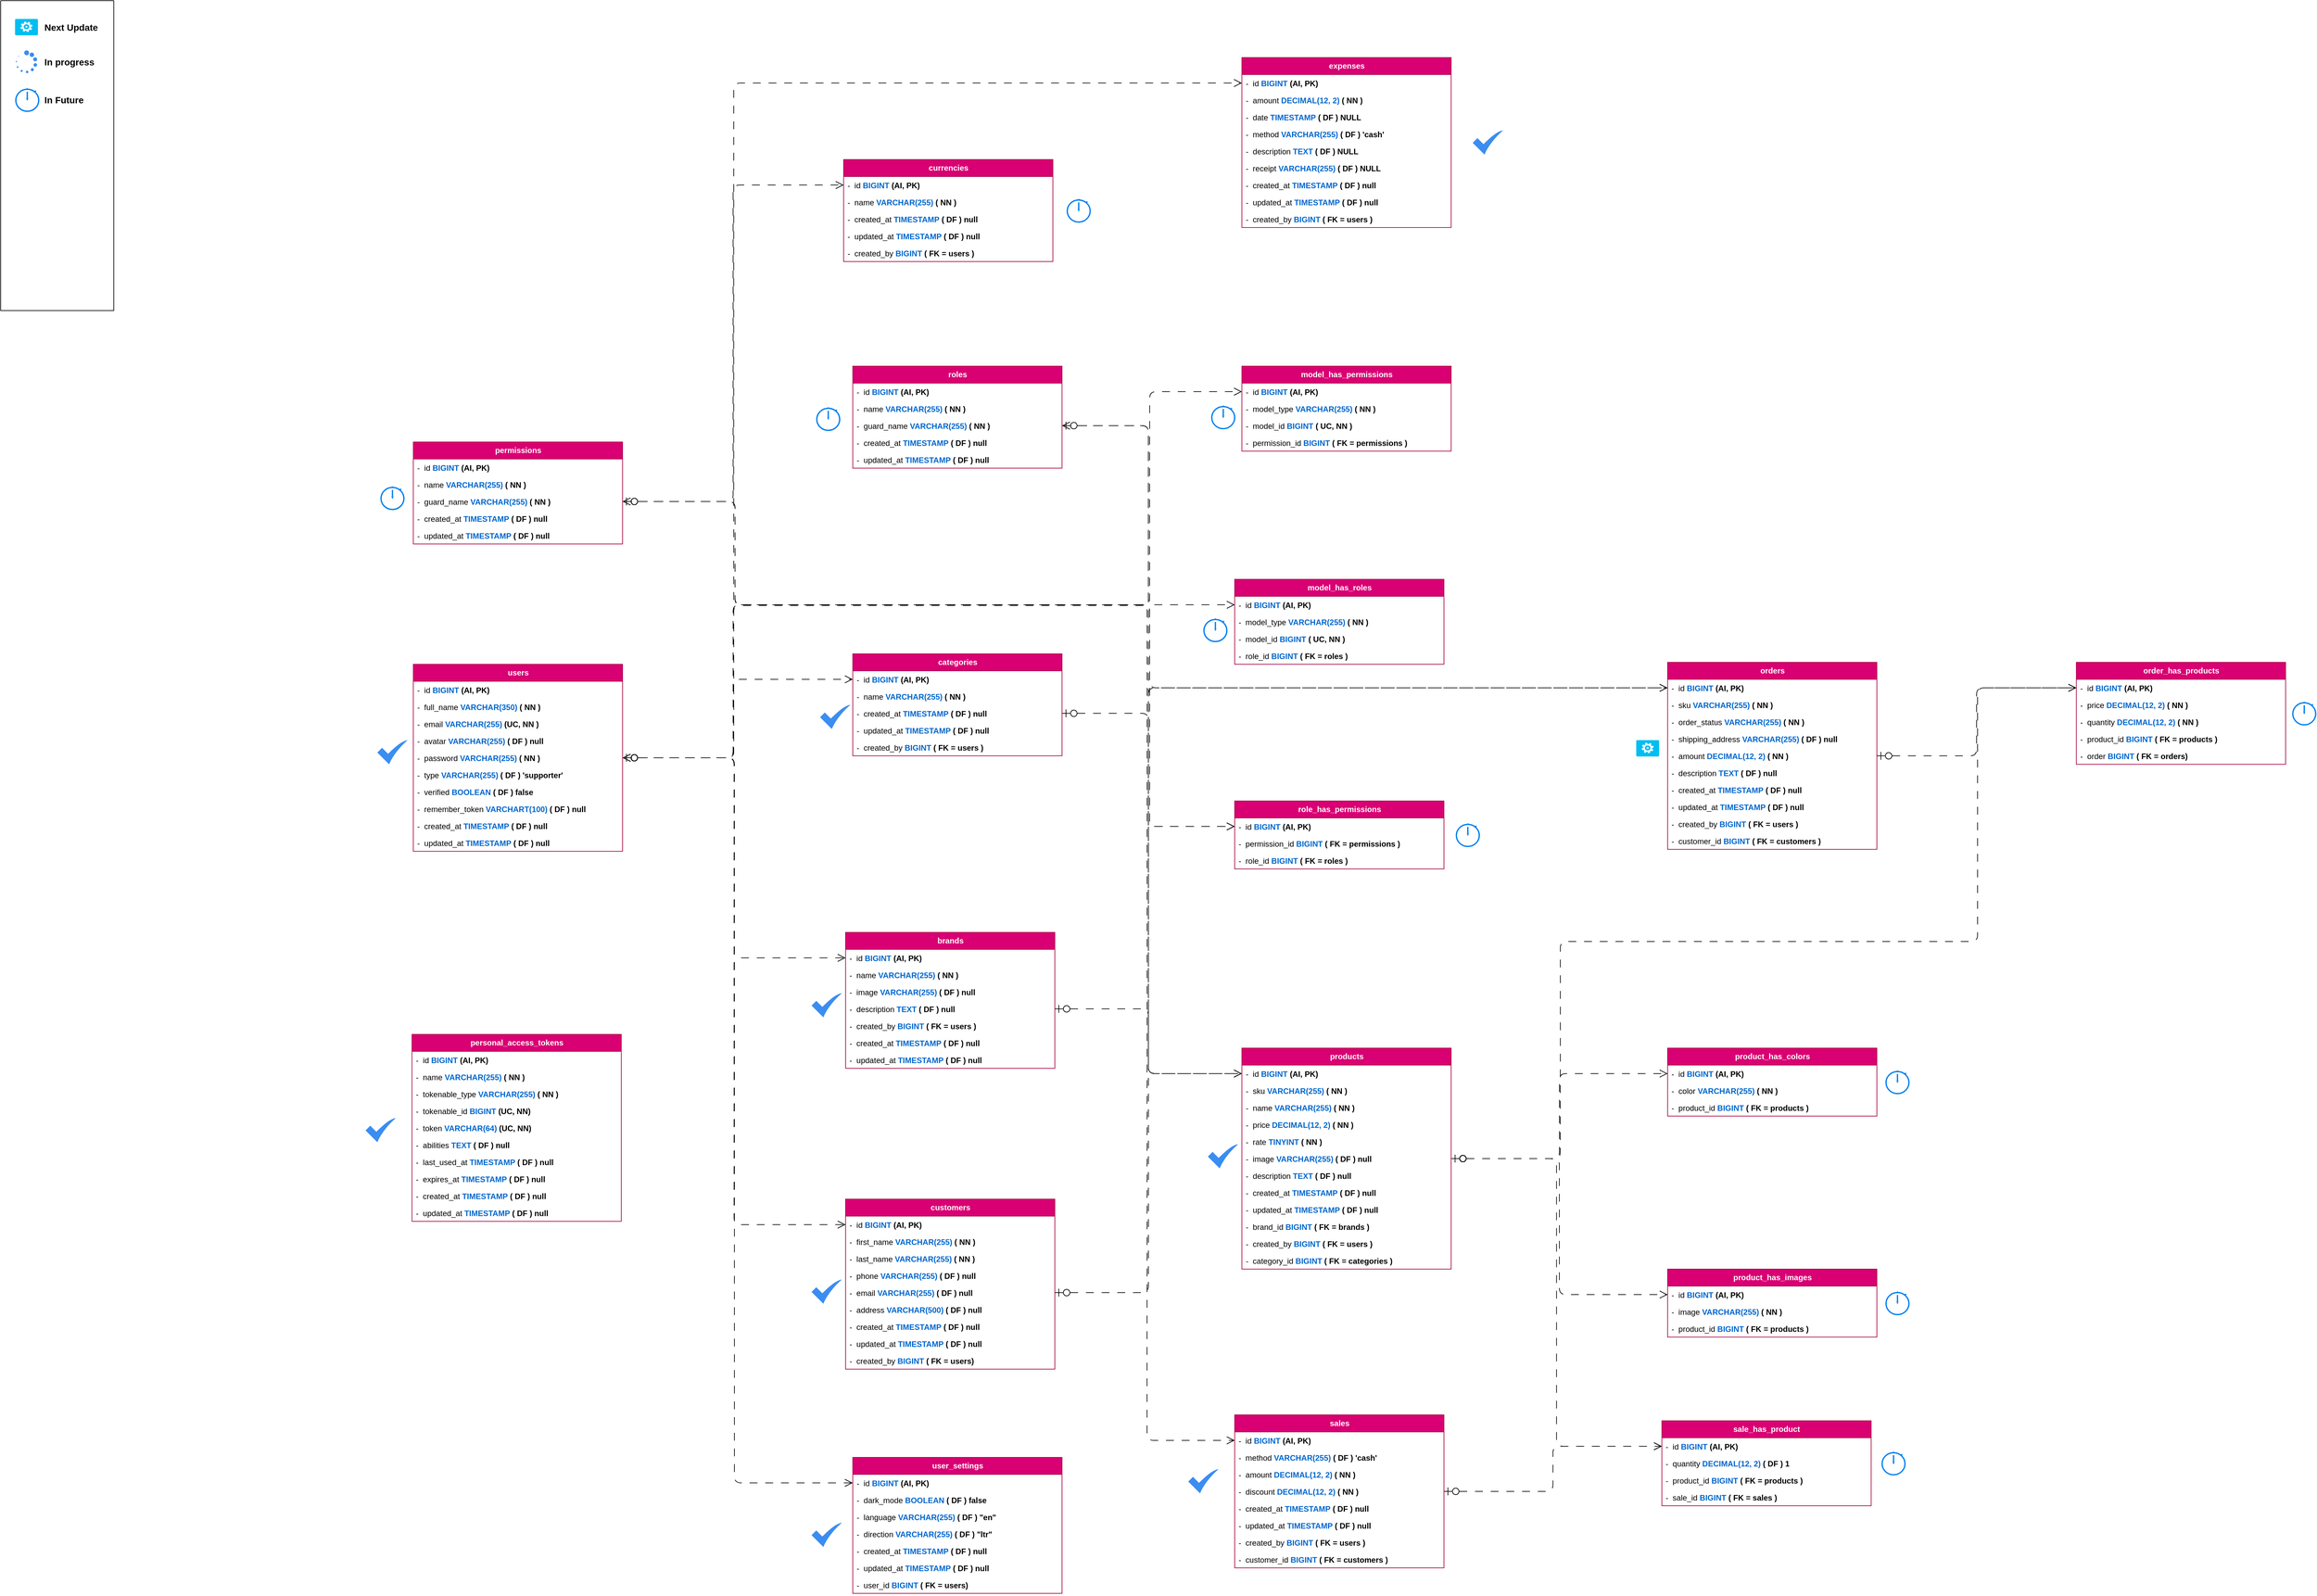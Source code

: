 <mxfile pages="9">
    <diagram name="Database Map" id="6O3sYQY15cstD4i7R7Sd">
        <mxGraphModel dx="2587" dy="2117" grid="0" gridSize="10" guides="1" tooltips="1" connect="1" arrows="1" fold="1" page="0" pageScale="1" pageWidth="850" pageHeight="1100" math="0" shadow="0">
            <root>
                <mxCell id="0"/>
                <mxCell id="1" parent="0"/>
                <UserObject label="users" tooltip="hello&#10;" id="3bsqWY13QTQpi48-cMfZ-1">
                    <mxCell style="swimlane;fontStyle=1;childLayout=stackLayout;horizontal=1;startSize=26;fillColor=#d80073;horizontalStack=0;resizeParent=1;resizeParentMax=0;resizeLast=0;collapsible=1;marginBottom=0;html=1;fontSize=12;strokeColor=#A50040;fontColor=#ffffff;connectable=1;allowArrows=1;treeFolding=0;treeMoving=0;comic=0;noLabel=0;portConstraintRotation=0;snapToPoint=0;fixDash=0;deletable=1;pointerEvents=1;moveCells=0;fixedWidth=0;autosize=0;movable=1;resizable=1;rotatable=1;editable=1;locked=0;" parent="1" vertex="1">
                        <mxGeometry x="30" y="40" width="320" height="286" as="geometry">
                            <mxRectangle x="540" y="230" width="70" height="30" as="alternateBounds"/>
                        </mxGeometry>
                    </mxCell>
                </UserObject>
                <mxCell id="3bsqWY13QTQpi48-cMfZ-2" value="-&amp;nbsp; id &lt;font color=&quot;#0066cc&quot;&gt;&lt;b&gt;BIGINT&amp;nbsp;&lt;/b&gt;&lt;/font&gt;&lt;b&gt;(AI, PK)&lt;/b&gt;" style="text;align=left;verticalAlign=top;spacingLeft=4;spacingRight=4;overflow=hidden;rotatable=1;points=[[0,0.5],[1,0.5]];portConstraint=eastwest;whiteSpace=wrap;html=1;fontSize=12;movable=1;resizable=1;deletable=1;editable=1;locked=0;connectable=1;" parent="3bsqWY13QTQpi48-cMfZ-1" vertex="1">
                    <mxGeometry y="26" width="320" height="26" as="geometry"/>
                </mxCell>
                <mxCell id="3bsqWY13QTQpi48-cMfZ-9" value="-&amp;nbsp; full_name&amp;nbsp;&lt;font color=&quot;#0066cc&quot;&gt;&lt;b&gt;VARCHAR(350)&amp;nbsp;&lt;/b&gt;&lt;/font&gt;&lt;b&gt;( NN )&lt;/b&gt;" style="text;align=left;verticalAlign=top;spacingLeft=4;spacingRight=4;overflow=hidden;rotatable=1;points=[[0,0.5],[1,0.5]];portConstraint=eastwest;whiteSpace=wrap;html=1;fontSize=12;movable=1;resizable=1;deletable=1;editable=1;locked=0;connectable=1;" parent="3bsqWY13QTQpi48-cMfZ-1" vertex="1">
                    <mxGeometry y="52" width="320" height="26" as="geometry"/>
                </mxCell>
                <mxCell id="3bsqWY13QTQpi48-cMfZ-5" value="-&amp;nbsp; email&amp;nbsp;&lt;font color=&quot;#0066cc&quot;&gt;&lt;b&gt;VARCHAR(255)&amp;nbsp;&lt;/b&gt;&lt;/font&gt;&lt;b&gt;(UC, NN )&lt;/b&gt;" style="text;align=left;verticalAlign=top;spacingLeft=4;spacingRight=4;overflow=hidden;rotatable=1;points=[[0,0.5],[1,0.5]];portConstraint=eastwest;whiteSpace=wrap;html=1;fontSize=12;movable=1;resizable=1;deletable=1;editable=1;locked=0;connectable=1;" parent="3bsqWY13QTQpi48-cMfZ-1" vertex="1">
                    <mxGeometry y="78" width="320" height="26" as="geometry"/>
                </mxCell>
                <mxCell id="3bsqWY13QTQpi48-cMfZ-11" value="-&amp;nbsp; avatar&amp;nbsp;&lt;font color=&quot;#0066cc&quot;&gt;&lt;b&gt;VARCHAR(255)&amp;nbsp;&lt;/b&gt;&lt;/font&gt;&lt;b&gt;( DF ) null&lt;/b&gt;" style="text;align=left;verticalAlign=top;spacingLeft=4;spacingRight=4;overflow=hidden;rotatable=1;points=[[0,0.5],[1,0.5]];portConstraint=eastwest;whiteSpace=wrap;html=1;fontSize=12;movable=1;resizable=1;deletable=1;editable=1;locked=0;connectable=1;" parent="3bsqWY13QTQpi48-cMfZ-1" vertex="1">
                    <mxGeometry y="104" width="320" height="26" as="geometry"/>
                </mxCell>
                <mxCell id="3bsqWY13QTQpi48-cMfZ-7" value="-&amp;nbsp; password&amp;nbsp;&lt;font color=&quot;#0066cc&quot;&gt;&lt;b&gt;VARCHAR(255)&amp;nbsp;&lt;/b&gt;&lt;/font&gt;&lt;b&gt;( NN )&lt;/b&gt;" style="text;align=left;verticalAlign=top;spacingLeft=4;spacingRight=4;overflow=hidden;rotatable=1;points=[[0,0.5],[1,0.5]];portConstraint=eastwest;whiteSpace=wrap;html=1;fontSize=12;movable=1;resizable=1;deletable=1;editable=1;locked=0;connectable=1;" parent="3bsqWY13QTQpi48-cMfZ-1" vertex="1">
                    <mxGeometry y="130" width="320" height="26" as="geometry"/>
                </mxCell>
                <mxCell id="3bsqWY13QTQpi48-cMfZ-13" value="-&amp;nbsp; type&amp;nbsp;&lt;font color=&quot;#0066cc&quot;&gt;&lt;b&gt;VARCHAR(255)&amp;nbsp;&lt;/b&gt;&lt;/font&gt;&lt;b&gt;( DF ) 'supporter&lt;/b&gt;&lt;b style=&quot;background-color: initial;&quot;&gt;'&lt;/b&gt;" style="text;align=left;verticalAlign=top;spacingLeft=4;spacingRight=4;overflow=hidden;rotatable=1;points=[[0,0.5],[1,0.5]];portConstraint=eastwest;whiteSpace=wrap;html=1;fontSize=12;movable=1;resizable=1;deletable=1;editable=1;locked=0;connectable=1;" parent="3bsqWY13QTQpi48-cMfZ-1" vertex="1">
                    <mxGeometry y="156" width="320" height="26" as="geometry"/>
                </mxCell>
                <mxCell id="3bsqWY13QTQpi48-cMfZ-197" value="-&amp;nbsp;&amp;nbsp;verified&amp;nbsp;&lt;font color=&quot;#0066cc&quot;&gt;&lt;b&gt;BOOLEAN&amp;nbsp;&lt;/b&gt;&lt;/font&gt;&lt;b&gt;( DF ) false&lt;/b&gt;" style="text;align=left;verticalAlign=top;spacingLeft=4;spacingRight=4;overflow=hidden;rotatable=1;points=[[0,0.5],[1,0.5]];portConstraint=eastwest;whiteSpace=wrap;html=1;fontSize=12;movable=1;resizable=1;deletable=1;editable=1;locked=0;connectable=1;" parent="3bsqWY13QTQpi48-cMfZ-1" vertex="1">
                    <mxGeometry y="182" width="320" height="26" as="geometry"/>
                </mxCell>
                <mxCell id="3bsqWY13QTQpi48-cMfZ-200" value="-&amp;nbsp;&amp;nbsp;remember_token&amp;nbsp;&lt;font style=&quot;background-color: initial;&quot; color=&quot;#0066cc&quot;&gt;&lt;b&gt;VARCHART(100)&amp;nbsp;&lt;/b&gt;&lt;/font&gt;&lt;b style=&quot;background-color: initial;&quot;&gt;( DF ) null&lt;/b&gt;" style="text;align=left;verticalAlign=top;spacingLeft=4;spacingRight=4;overflow=hidden;rotatable=1;points=[[0,0.5],[1,0.5]];portConstraint=eastwest;whiteSpace=wrap;html=1;fontSize=12;movable=1;resizable=1;deletable=1;editable=1;locked=0;connectable=1;" parent="3bsqWY13QTQpi48-cMfZ-1" vertex="1">
                    <mxGeometry y="208" width="320" height="26" as="geometry"/>
                </mxCell>
                <mxCell id="3bsqWY13QTQpi48-cMfZ-10" value="-&amp;nbsp; created_at&amp;nbsp;&lt;font color=&quot;#0066cc&quot;&gt;&lt;b&gt;TIMESTAMP&amp;nbsp;&lt;/b&gt;&lt;/font&gt;&lt;b&gt;( DF ) null&lt;/b&gt;" style="text;align=left;verticalAlign=top;spacingLeft=4;spacingRight=4;overflow=hidden;rotatable=1;points=[[0,0.5],[1,0.5]];portConstraint=eastwest;whiteSpace=wrap;html=1;fontSize=12;movable=1;resizable=1;deletable=1;editable=1;locked=0;connectable=1;" parent="3bsqWY13QTQpi48-cMfZ-1" vertex="1">
                    <mxGeometry y="234" width="320" height="26" as="geometry"/>
                </mxCell>
                <mxCell id="3bsqWY13QTQpi48-cMfZ-12" value="-&amp;nbsp; updated_at&amp;nbsp;&lt;font color=&quot;#0066cc&quot;&gt;&lt;b&gt;TIMESTAMP&amp;nbsp;&lt;/b&gt;&lt;/font&gt;&lt;b&gt;( DF ) null&lt;/b&gt;" style="text;align=left;verticalAlign=top;spacingLeft=4;spacingRight=4;overflow=hidden;rotatable=1;points=[[0,0.5],[1,0.5]];portConstraint=eastwest;whiteSpace=wrap;html=1;fontSize=12;movable=1;resizable=1;deletable=1;editable=1;locked=0;connectable=1;" parent="3bsqWY13QTQpi48-cMfZ-1" vertex="1">
                    <mxGeometry y="260" width="320" height="26" as="geometry"/>
                </mxCell>
                <UserObject label="personal_access_tokens" tooltip="hello&#10;" id="3bsqWY13QTQpi48-cMfZ-14">
                    <mxCell style="swimlane;fontStyle=1;childLayout=stackLayout;horizontal=1;startSize=26;fillColor=#d80073;horizontalStack=0;resizeParent=1;resizeParentMax=0;resizeLast=0;collapsible=1;marginBottom=0;html=1;fontSize=12;strokeColor=#A50040;fontColor=#ffffff;connectable=1;allowArrows=1;treeFolding=0;treeMoving=0;comic=0;noLabel=0;portConstraintRotation=0;snapToPoint=0;fixDash=0;deletable=1;pointerEvents=1;moveCells=0;fixedWidth=0;autosize=0;movable=1;resizable=1;rotatable=1;editable=1;locked=0;" parent="1" vertex="1">
                        <mxGeometry x="28" y="606" width="320" height="286" as="geometry">
                            <mxRectangle x="540" y="230" width="70" height="30" as="alternateBounds"/>
                        </mxGeometry>
                    </mxCell>
                </UserObject>
                <mxCell id="3bsqWY13QTQpi48-cMfZ-15" value="-&amp;nbsp; id &lt;font color=&quot;#0066cc&quot;&gt;&lt;b&gt;BIGINT&amp;nbsp;&lt;/b&gt;&lt;/font&gt;&lt;b&gt;(AI, PK)&lt;/b&gt;" style="text;align=left;verticalAlign=top;spacingLeft=4;spacingRight=4;overflow=hidden;rotatable=1;points=[[0,0.5],[1,0.5]];portConstraint=eastwest;whiteSpace=wrap;html=1;fontSize=12;movable=1;resizable=1;deletable=1;editable=1;locked=0;connectable=1;" parent="3bsqWY13QTQpi48-cMfZ-14" vertex="1">
                    <mxGeometry y="26" width="320" height="26" as="geometry"/>
                </mxCell>
                <mxCell id="3bsqWY13QTQpi48-cMfZ-24" value="-&amp;nbsp; name&amp;nbsp;&lt;font color=&quot;#0066cc&quot;&gt;&lt;b&gt;VARCHAR(255)&amp;nbsp;&lt;/b&gt;&lt;/font&gt;&lt;b&gt;( NN )&lt;/b&gt;" style="text;align=left;verticalAlign=top;spacingLeft=4;spacingRight=4;overflow=hidden;rotatable=1;points=[[0,0.5],[1,0.5]];portConstraint=eastwest;whiteSpace=wrap;html=1;fontSize=12;movable=1;resizable=1;deletable=1;editable=1;locked=0;connectable=1;" parent="3bsqWY13QTQpi48-cMfZ-14" vertex="1">
                    <mxGeometry y="52" width="320" height="26" as="geometry"/>
                </mxCell>
                <mxCell id="3bsqWY13QTQpi48-cMfZ-16" value="-&amp;nbsp;&amp;nbsp;tokenable_type&amp;nbsp;&lt;font color=&quot;#0066cc&quot;&gt;&lt;b&gt;VARCHAR(255)&amp;nbsp;&lt;/b&gt;&lt;/font&gt;&lt;b&gt;( NN )&lt;/b&gt;" style="text;align=left;verticalAlign=top;spacingLeft=4;spacingRight=4;overflow=hidden;rotatable=1;points=[[0,0.5],[1,0.5]];portConstraint=eastwest;whiteSpace=wrap;html=1;fontSize=12;movable=1;resizable=1;deletable=1;editable=1;locked=0;connectable=1;" parent="3bsqWY13QTQpi48-cMfZ-14" vertex="1">
                    <mxGeometry y="78" width="320" height="26" as="geometry"/>
                </mxCell>
                <mxCell id="3bsqWY13QTQpi48-cMfZ-25" value="-&amp;nbsp;&amp;nbsp;tokenable_id&amp;nbsp;&lt;font color=&quot;#0066cc&quot;&gt;&lt;b&gt;BIGINT&amp;nbsp;&lt;/b&gt;&lt;/font&gt;&lt;b&gt;(UC, NN)&lt;/b&gt;" style="text;align=left;verticalAlign=top;spacingLeft=4;spacingRight=4;overflow=hidden;rotatable=1;points=[[0,0.5],[1,0.5]];portConstraint=eastwest;whiteSpace=wrap;html=1;fontSize=12;movable=1;resizable=1;deletable=1;editable=1;locked=0;connectable=1;" parent="3bsqWY13QTQpi48-cMfZ-14" vertex="1">
                    <mxGeometry y="104" width="320" height="26" as="geometry"/>
                </mxCell>
                <mxCell id="3bsqWY13QTQpi48-cMfZ-26" value="-&amp;nbsp; token&amp;nbsp;&lt;font color=&quot;#0066cc&quot;&gt;&lt;b&gt;VARCHAR(64)&amp;nbsp;&lt;/b&gt;&lt;/font&gt;&lt;b&gt;(UC, NN)&lt;/b&gt;" style="text;align=left;verticalAlign=top;spacingLeft=4;spacingRight=4;overflow=hidden;rotatable=1;points=[[0,0.5],[1,0.5]];portConstraint=eastwest;whiteSpace=wrap;html=1;fontSize=12;movable=1;resizable=1;deletable=1;editable=1;locked=0;connectable=1;" parent="3bsqWY13QTQpi48-cMfZ-14" vertex="1">
                    <mxGeometry y="130" width="320" height="26" as="geometry"/>
                </mxCell>
                <mxCell id="3bsqWY13QTQpi48-cMfZ-27" value="-&amp;nbsp;&amp;nbsp;abilities&amp;nbsp;&lt;font color=&quot;#0066cc&quot;&gt;&lt;b&gt;TEXT&amp;nbsp;&lt;/b&gt;&lt;/font&gt;&lt;b&gt;( DF ) null&lt;/b&gt;" style="text;align=left;verticalAlign=top;spacingLeft=4;spacingRight=4;overflow=hidden;rotatable=1;points=[[0,0.5],[1,0.5]];portConstraint=eastwest;whiteSpace=wrap;html=1;fontSize=12;movable=1;resizable=1;deletable=1;editable=1;locked=0;connectable=1;" parent="3bsqWY13QTQpi48-cMfZ-14" vertex="1">
                    <mxGeometry y="156" width="320" height="26" as="geometry"/>
                </mxCell>
                <mxCell id="3bsqWY13QTQpi48-cMfZ-28" value="-&amp;nbsp;&amp;nbsp;last_used_at&amp;nbsp;&lt;font color=&quot;#0066cc&quot;&gt;&lt;b&gt;TIMESTAMP&amp;nbsp;&lt;/b&gt;&lt;/font&gt;&lt;b&gt;( DF ) null&lt;/b&gt;" style="text;align=left;verticalAlign=top;spacingLeft=4;spacingRight=4;overflow=hidden;rotatable=1;points=[[0,0.5],[1,0.5]];portConstraint=eastwest;whiteSpace=wrap;html=1;fontSize=12;movable=1;resizable=1;deletable=1;editable=1;locked=0;connectable=1;" parent="3bsqWY13QTQpi48-cMfZ-14" vertex="1">
                    <mxGeometry y="182" width="320" height="26" as="geometry"/>
                </mxCell>
                <mxCell id="3bsqWY13QTQpi48-cMfZ-29" value="-&amp;nbsp;&amp;nbsp;expires_at&amp;nbsp;&lt;font color=&quot;#0066cc&quot;&gt;&lt;b&gt;TIMESTAMP&amp;nbsp;&lt;/b&gt;&lt;/font&gt;&lt;b&gt;( DF ) null&lt;/b&gt;" style="text;align=left;verticalAlign=top;spacingLeft=4;spacingRight=4;overflow=hidden;rotatable=1;points=[[0,0.5],[1,0.5]];portConstraint=eastwest;whiteSpace=wrap;html=1;fontSize=12;movable=1;resizable=1;deletable=1;editable=1;locked=0;connectable=1;" parent="3bsqWY13QTQpi48-cMfZ-14" vertex="1">
                    <mxGeometry y="208" width="320" height="26" as="geometry"/>
                </mxCell>
                <mxCell id="3bsqWY13QTQpi48-cMfZ-22" value="-&amp;nbsp; created_at&amp;nbsp;&lt;font color=&quot;#0066cc&quot;&gt;&lt;b&gt;TIMESTAMP&amp;nbsp;&lt;/b&gt;&lt;/font&gt;&lt;b&gt;( DF ) null&lt;/b&gt;" style="text;align=left;verticalAlign=top;spacingLeft=4;spacingRight=4;overflow=hidden;rotatable=1;points=[[0,0.5],[1,0.5]];portConstraint=eastwest;whiteSpace=wrap;html=1;fontSize=12;movable=1;resizable=1;deletable=1;editable=1;locked=0;connectable=1;" parent="3bsqWY13QTQpi48-cMfZ-14" vertex="1">
                    <mxGeometry y="234" width="320" height="26" as="geometry"/>
                </mxCell>
                <mxCell id="3bsqWY13QTQpi48-cMfZ-23" value="-&amp;nbsp; updated_at&amp;nbsp;&lt;font color=&quot;#0066cc&quot;&gt;&lt;b&gt;TIMESTAMP&amp;nbsp;&lt;/b&gt;&lt;/font&gt;&lt;b&gt;( DF ) null&lt;/b&gt;" style="text;align=left;verticalAlign=top;spacingLeft=4;spacingRight=4;overflow=hidden;rotatable=1;points=[[0,0.5],[1,0.5]];portConstraint=eastwest;whiteSpace=wrap;html=1;fontSize=12;movable=1;resizable=1;deletable=1;editable=1;locked=0;connectable=1;" parent="3bsqWY13QTQpi48-cMfZ-14" vertex="1">
                    <mxGeometry y="260" width="320" height="26" as="geometry"/>
                </mxCell>
                <UserObject label="permissions" tooltip="hello&#10;" id="3bsqWY13QTQpi48-cMfZ-30">
                    <mxCell style="swimlane;fontStyle=1;childLayout=stackLayout;horizontal=1;startSize=26;fillColor=#d80073;horizontalStack=0;resizeParent=1;resizeParentMax=0;resizeLast=0;collapsible=1;marginBottom=0;html=1;fontSize=12;strokeColor=#A50040;fontColor=#ffffff;connectable=1;allowArrows=1;treeFolding=0;treeMoving=0;comic=0;noLabel=0;portConstraintRotation=0;snapToPoint=0;fixDash=0;deletable=1;pointerEvents=1;moveCells=0;fixedWidth=0;autosize=0;movable=1;resizable=1;rotatable=1;editable=1;locked=0;" parent="1" vertex="1">
                        <mxGeometry x="30" y="-300" width="320" height="156" as="geometry">
                            <mxRectangle x="540" y="230" width="70" height="30" as="alternateBounds"/>
                        </mxGeometry>
                    </mxCell>
                </UserObject>
                <mxCell id="3bsqWY13QTQpi48-cMfZ-31" value="-&amp;nbsp; id &lt;font color=&quot;#0066cc&quot;&gt;&lt;b&gt;BIGINT&amp;nbsp;&lt;/b&gt;&lt;/font&gt;&lt;b&gt;(AI, PK)&lt;/b&gt;" style="text;align=left;verticalAlign=top;spacingLeft=4;spacingRight=4;overflow=hidden;rotatable=1;points=[[0,0.5],[1,0.5]];portConstraint=eastwest;whiteSpace=wrap;html=1;fontSize=12;movable=1;resizable=1;deletable=1;editable=1;locked=0;connectable=1;" parent="3bsqWY13QTQpi48-cMfZ-30" vertex="1">
                    <mxGeometry y="26" width="320" height="26" as="geometry"/>
                </mxCell>
                <mxCell id="3bsqWY13QTQpi48-cMfZ-32" value="-&amp;nbsp; name&amp;nbsp;&lt;font color=&quot;#0066cc&quot;&gt;&lt;b&gt;VARCHAR(255)&amp;nbsp;&lt;/b&gt;&lt;/font&gt;&lt;b&gt;( NN )&lt;/b&gt;" style="text;align=left;verticalAlign=top;spacingLeft=4;spacingRight=4;overflow=hidden;rotatable=1;points=[[0,0.5],[1,0.5]];portConstraint=eastwest;whiteSpace=wrap;html=1;fontSize=12;movable=1;resizable=1;deletable=1;editable=1;locked=0;connectable=1;" parent="3bsqWY13QTQpi48-cMfZ-30" vertex="1">
                    <mxGeometry y="52" width="320" height="26" as="geometry"/>
                </mxCell>
                <mxCell id="3bsqWY13QTQpi48-cMfZ-40" value="-&amp;nbsp;&amp;nbsp;guard_name&amp;nbsp;&lt;font color=&quot;#0066cc&quot;&gt;&lt;b&gt;VARCHAR(255)&amp;nbsp;&lt;/b&gt;&lt;/font&gt;&lt;b&gt;( NN )&lt;/b&gt;" style="text;align=left;verticalAlign=top;spacingLeft=4;spacingRight=4;overflow=hidden;rotatable=1;points=[[0,0.5],[1,0.5]];portConstraint=eastwest;whiteSpace=wrap;html=1;fontSize=12;movable=1;resizable=1;deletable=1;editable=1;locked=0;connectable=1;" parent="3bsqWY13QTQpi48-cMfZ-30" vertex="1">
                    <mxGeometry y="78" width="320" height="26" as="geometry"/>
                </mxCell>
                <mxCell id="3bsqWY13QTQpi48-cMfZ-38" value="-&amp;nbsp; created_at&amp;nbsp;&lt;font color=&quot;#0066cc&quot;&gt;&lt;b&gt;TIMESTAMP&amp;nbsp;&lt;/b&gt;&lt;/font&gt;&lt;b&gt;( DF ) null&lt;/b&gt;" style="text;align=left;verticalAlign=top;spacingLeft=4;spacingRight=4;overflow=hidden;rotatable=1;points=[[0,0.5],[1,0.5]];portConstraint=eastwest;whiteSpace=wrap;html=1;fontSize=12;movable=1;resizable=1;deletable=1;editable=1;locked=0;connectable=1;" parent="3bsqWY13QTQpi48-cMfZ-30" vertex="1">
                    <mxGeometry y="104" width="320" height="26" as="geometry"/>
                </mxCell>
                <mxCell id="3bsqWY13QTQpi48-cMfZ-39" value="-&amp;nbsp; updated_at&amp;nbsp;&lt;font color=&quot;#0066cc&quot;&gt;&lt;b&gt;TIMESTAMP&amp;nbsp;&lt;/b&gt;&lt;/font&gt;&lt;b&gt;( DF ) null&lt;/b&gt;" style="text;align=left;verticalAlign=top;spacingLeft=4;spacingRight=4;overflow=hidden;rotatable=1;points=[[0,0.5],[1,0.5]];portConstraint=eastwest;whiteSpace=wrap;html=1;fontSize=12;movable=1;resizable=1;deletable=1;editable=1;locked=0;connectable=1;" parent="3bsqWY13QTQpi48-cMfZ-30" vertex="1">
                    <mxGeometry y="130" width="320" height="26" as="geometry"/>
                </mxCell>
                <UserObject label="products" tooltip="hello&#10;" id="3bsqWY13QTQpi48-cMfZ-41">
                    <mxCell style="swimlane;fontStyle=1;childLayout=stackLayout;horizontal=1;startSize=26;fillColor=#d80073;horizontalStack=0;resizeParent=1;resizeParentMax=0;resizeLast=0;collapsible=1;marginBottom=0;html=1;fontSize=12;strokeColor=#A50040;fontColor=#ffffff;connectable=1;allowArrows=1;treeFolding=0;treeMoving=0;comic=0;noLabel=0;portConstraintRotation=0;snapToPoint=0;fixDash=0;deletable=1;pointerEvents=1;moveCells=0;fixedWidth=0;autosize=0;movable=1;resizable=1;rotatable=1;editable=1;locked=0;" parent="1" vertex="1">
                        <mxGeometry x="1297" y="627" width="320" height="338" as="geometry">
                            <mxRectangle x="540" y="230" width="70" height="30" as="alternateBounds"/>
                        </mxGeometry>
                    </mxCell>
                </UserObject>
                <mxCell id="3bsqWY13QTQpi48-cMfZ-42" value="-&amp;nbsp; id &lt;font color=&quot;#0066cc&quot;&gt;&lt;b&gt;BIGINT&amp;nbsp;&lt;/b&gt;&lt;/font&gt;&lt;b&gt;(AI, PK)&lt;/b&gt;" style="text;align=left;verticalAlign=top;spacingLeft=4;spacingRight=4;overflow=hidden;rotatable=1;points=[[0,0.5],[1,0.5]];portConstraint=eastwest;whiteSpace=wrap;html=1;fontSize=12;movable=1;resizable=1;deletable=1;editable=1;locked=0;connectable=1;" parent="3bsqWY13QTQpi48-cMfZ-41" vertex="1">
                    <mxGeometry y="26" width="320" height="26" as="geometry"/>
                </mxCell>
                <mxCell id="3bsqWY13QTQpi48-cMfZ-43" value="-&amp;nbsp; sku&amp;nbsp;&lt;font color=&quot;#0066cc&quot;&gt;&lt;b&gt;VARCHAR(255)&amp;nbsp;&lt;/b&gt;&lt;/font&gt;&lt;b&gt;( NN )&lt;/b&gt;" style="text;align=left;verticalAlign=top;spacingLeft=4;spacingRight=4;overflow=hidden;rotatable=1;points=[[0,0.5],[1,0.5]];portConstraint=eastwest;whiteSpace=wrap;html=1;fontSize=12;movable=1;resizable=1;deletable=1;editable=1;locked=0;connectable=1;" parent="3bsqWY13QTQpi48-cMfZ-41" vertex="1">
                    <mxGeometry y="52" width="320" height="26" as="geometry"/>
                </mxCell>
                <mxCell id="3bsqWY13QTQpi48-cMfZ-62" value="-&amp;nbsp; name&amp;nbsp;&lt;font color=&quot;#0066cc&quot;&gt;&lt;b&gt;VARCHAR(255)&amp;nbsp;&lt;/b&gt;&lt;/font&gt;&lt;b&gt;( NN )&lt;/b&gt;" style="text;align=left;verticalAlign=top;spacingLeft=4;spacingRight=4;overflow=hidden;rotatable=1;points=[[0,0.5],[1,0.5]];portConstraint=eastwest;whiteSpace=wrap;html=1;fontSize=12;movable=1;resizable=1;deletable=1;editable=1;locked=0;connectable=1;" parent="3bsqWY13QTQpi48-cMfZ-41" vertex="1">
                    <mxGeometry y="78" width="320" height="26" as="geometry"/>
                </mxCell>
                <mxCell id="3bsqWY13QTQpi48-cMfZ-44" value="-&amp;nbsp;&amp;nbsp;price&amp;nbsp;&lt;font color=&quot;#0066cc&quot;&gt;&lt;b&gt;DECIMAL(12, 2)&amp;nbsp;&lt;/b&gt;&lt;/font&gt;&lt;b&gt;( NN )&lt;/b&gt;" style="text;align=left;verticalAlign=top;spacingLeft=4;spacingRight=4;overflow=hidden;rotatable=1;points=[[0,0.5],[1,0.5]];portConstraint=eastwest;whiteSpace=wrap;html=1;fontSize=12;movable=1;resizable=1;deletable=1;editable=1;locked=0;connectable=1;" parent="3bsqWY13QTQpi48-cMfZ-41" vertex="1">
                    <mxGeometry y="104" width="320" height="26" as="geometry"/>
                </mxCell>
                <mxCell id="3bsqWY13QTQpi48-cMfZ-63" value="-&amp;nbsp;&amp;nbsp;rate&amp;nbsp;&lt;font color=&quot;#0066cc&quot;&gt;&lt;b&gt;TINYINT&amp;nbsp;&lt;/b&gt;&lt;/font&gt;&lt;b&gt;( NN )&lt;/b&gt;" style="text;align=left;verticalAlign=top;spacingLeft=4;spacingRight=4;overflow=hidden;rotatable=1;points=[[0,0.5],[1,0.5]];portConstraint=eastwest;whiteSpace=wrap;html=1;fontSize=12;movable=1;resizable=1;deletable=1;editable=1;locked=0;connectable=1;" parent="3bsqWY13QTQpi48-cMfZ-41" vertex="1">
                    <mxGeometry y="130" width="320" height="26" as="geometry"/>
                </mxCell>
                <mxCell id="3bsqWY13QTQpi48-cMfZ-93" value="-&amp;nbsp;&amp;nbsp;image&amp;nbsp;&lt;font color=&quot;#0066cc&quot;&gt;&lt;b&gt;VARCHAR(255)&amp;nbsp;&lt;/b&gt;&lt;/font&gt;&lt;b&gt;( DF ) null&lt;/b&gt;" style="text;align=left;verticalAlign=top;spacingLeft=4;spacingRight=4;overflow=hidden;rotatable=1;points=[[0,0.5],[1,0.5]];portConstraint=eastwest;whiteSpace=wrap;html=1;fontSize=12;movable=1;resizable=1;deletable=1;editable=1;locked=0;connectable=1;" parent="3bsqWY13QTQpi48-cMfZ-41" vertex="1">
                    <mxGeometry y="156" width="320" height="26" as="geometry"/>
                </mxCell>
                <mxCell id="3bsqWY13QTQpi48-cMfZ-64" value="-&amp;nbsp; description&amp;nbsp;&lt;font color=&quot;#0066cc&quot;&gt;&lt;b&gt;TEXT&amp;nbsp;&lt;/b&gt;&lt;/font&gt;&lt;b&gt;( DF ) null&lt;/b&gt;" style="text;align=left;verticalAlign=top;spacingLeft=4;spacingRight=4;overflow=hidden;rotatable=1;points=[[0,0.5],[1,0.5]];portConstraint=eastwest;whiteSpace=wrap;html=1;fontSize=12;movable=1;resizable=1;deletable=1;editable=1;locked=0;connectable=1;" parent="3bsqWY13QTQpi48-cMfZ-41" vertex="1">
                    <mxGeometry y="182" width="320" height="26" as="geometry"/>
                </mxCell>
                <mxCell id="3bsqWY13QTQpi48-cMfZ-45" value="-&amp;nbsp; created_at&amp;nbsp;&lt;font color=&quot;#0066cc&quot;&gt;&lt;b&gt;TIMESTAMP&amp;nbsp;&lt;/b&gt;&lt;/font&gt;&lt;b&gt;( DF ) null&lt;/b&gt;" style="text;align=left;verticalAlign=top;spacingLeft=4;spacingRight=4;overflow=hidden;rotatable=1;points=[[0,0.5],[1,0.5]];portConstraint=eastwest;whiteSpace=wrap;html=1;fontSize=12;movable=1;resizable=1;deletable=1;editable=1;locked=0;connectable=1;" parent="3bsqWY13QTQpi48-cMfZ-41" vertex="1">
                    <mxGeometry y="208" width="320" height="26" as="geometry"/>
                </mxCell>
                <mxCell id="3bsqWY13QTQpi48-cMfZ-46" value="-&amp;nbsp; updated_at&amp;nbsp;&lt;font color=&quot;#0066cc&quot;&gt;&lt;b&gt;TIMESTAMP&amp;nbsp;&lt;/b&gt;&lt;/font&gt;&lt;b&gt;( DF ) null&lt;/b&gt;" style="text;align=left;verticalAlign=top;spacingLeft=4;spacingRight=4;overflow=hidden;rotatable=1;points=[[0,0.5],[1,0.5]];portConstraint=eastwest;whiteSpace=wrap;html=1;fontSize=12;movable=1;resizable=1;deletable=1;editable=1;locked=0;connectable=1;" parent="3bsqWY13QTQpi48-cMfZ-41" vertex="1">
                    <mxGeometry y="234" width="320" height="26" as="geometry"/>
                </mxCell>
                <mxCell id="3bsqWY13QTQpi48-cMfZ-66" value="-&amp;nbsp; brand_id&amp;nbsp;&lt;font color=&quot;#0066cc&quot;&gt;&lt;b&gt;BIGINT&amp;nbsp;&lt;/b&gt;&lt;/font&gt;&lt;b&gt;( FK = brands )&lt;/b&gt;" style="text;align=left;verticalAlign=top;spacingLeft=4;spacingRight=4;overflow=hidden;rotatable=1;points=[[0,0.5],[1,0.5]];portConstraint=eastwest;whiteSpace=wrap;html=1;fontSize=12;movable=1;resizable=1;deletable=1;editable=1;locked=0;connectable=1;" parent="3bsqWY13QTQpi48-cMfZ-41" vertex="1">
                    <mxGeometry y="260" width="320" height="26" as="geometry"/>
                </mxCell>
                <mxCell id="3bsqWY13QTQpi48-cMfZ-67" value="-&amp;nbsp; created_by&amp;nbsp;&lt;font color=&quot;#0066cc&quot;&gt;&lt;b&gt;BIGINT&amp;nbsp;&lt;/b&gt;&lt;/font&gt;&lt;b&gt;( FK = users )&lt;/b&gt;" style="text;align=left;verticalAlign=top;spacingLeft=4;spacingRight=4;overflow=hidden;rotatable=1;points=[[0,0.5],[1,0.5]];portConstraint=eastwest;whiteSpace=wrap;html=1;fontSize=12;movable=1;resizable=1;deletable=1;editable=1;locked=0;connectable=1;" parent="3bsqWY13QTQpi48-cMfZ-41" vertex="1">
                    <mxGeometry y="286" width="320" height="26" as="geometry"/>
                </mxCell>
                <mxCell id="3bsqWY13QTQpi48-cMfZ-99" value="-&amp;nbsp; category_id&amp;nbsp;&lt;font color=&quot;#0066cc&quot;&gt;&lt;b&gt;BIGINT&amp;nbsp;&lt;/b&gt;&lt;/font&gt;&lt;b&gt;( FK = categories )&lt;/b&gt;" style="text;align=left;verticalAlign=top;spacingLeft=4;spacingRight=4;overflow=hidden;rotatable=1;points=[[0,0.5],[1,0.5]];portConstraint=eastwest;whiteSpace=wrap;html=1;fontSize=12;movable=1;resizable=1;deletable=1;editable=1;locked=0;connectable=1;" parent="3bsqWY13QTQpi48-cMfZ-41" vertex="1">
                    <mxGeometry y="312" width="320" height="26" as="geometry"/>
                </mxCell>
                <UserObject label="categories" tooltip="hello&#10;" id="3bsqWY13QTQpi48-cMfZ-47">
                    <mxCell style="swimlane;fontStyle=1;childLayout=stackLayout;horizontal=1;startSize=26;fillColor=#d80073;horizontalStack=0;resizeParent=1;resizeParentMax=0;resizeLast=0;collapsible=1;marginBottom=0;html=1;fontSize=12;strokeColor=#A50040;fontColor=#ffffff;connectable=1;allowArrows=1;treeFolding=0;treeMoving=0;comic=0;noLabel=0;portConstraintRotation=0;snapToPoint=0;fixDash=0;deletable=1;pointerEvents=1;moveCells=0;fixedWidth=0;autosize=0;movable=1;resizable=1;rotatable=1;editable=1;locked=0;" parent="1" vertex="1">
                        <mxGeometry x="702" y="24" width="320" height="156" as="geometry">
                            <mxRectangle x="540" y="230" width="70" height="30" as="alternateBounds"/>
                        </mxGeometry>
                    </mxCell>
                </UserObject>
                <mxCell id="3bsqWY13QTQpi48-cMfZ-48" value="-&amp;nbsp; id &lt;font color=&quot;#0066cc&quot;&gt;&lt;b&gt;BIGINT&amp;nbsp;&lt;/b&gt;&lt;/font&gt;&lt;b&gt;(AI, PK)&lt;/b&gt;" style="text;align=left;verticalAlign=top;spacingLeft=4;spacingRight=4;overflow=hidden;rotatable=1;points=[[0,0.5],[1,0.5]];portConstraint=eastwest;whiteSpace=wrap;html=1;fontSize=12;movable=1;resizable=1;deletable=1;editable=1;locked=0;connectable=1;" parent="3bsqWY13QTQpi48-cMfZ-47" vertex="1">
                    <mxGeometry y="26" width="320" height="26" as="geometry"/>
                </mxCell>
                <mxCell id="3bsqWY13QTQpi48-cMfZ-49" value="-&amp;nbsp; name&amp;nbsp;&lt;font color=&quot;#0066cc&quot;&gt;&lt;b&gt;VARCHAR(255)&amp;nbsp;&lt;/b&gt;&lt;/font&gt;&lt;b&gt;( NN )&lt;/b&gt;" style="text;align=left;verticalAlign=top;spacingLeft=4;spacingRight=4;overflow=hidden;rotatable=1;points=[[0,0.5],[1,0.5]];portConstraint=eastwest;whiteSpace=wrap;html=1;fontSize=12;movable=1;resizable=1;deletable=1;editable=1;locked=0;connectable=1;" parent="3bsqWY13QTQpi48-cMfZ-47" vertex="1">
                    <mxGeometry y="52" width="320" height="26" as="geometry"/>
                </mxCell>
                <mxCell id="3bsqWY13QTQpi48-cMfZ-51" value="-&amp;nbsp; created_at&amp;nbsp;&lt;font color=&quot;#0066cc&quot;&gt;&lt;b&gt;TIMESTAMP&amp;nbsp;&lt;/b&gt;&lt;/font&gt;&lt;b&gt;( DF ) null&lt;/b&gt;" style="text;align=left;verticalAlign=top;spacingLeft=4;spacingRight=4;overflow=hidden;rotatable=1;points=[[0,0.5],[1,0.5]];portConstraint=eastwest;whiteSpace=wrap;html=1;fontSize=12;movable=1;resizable=1;deletable=1;editable=1;locked=0;connectable=1;" parent="3bsqWY13QTQpi48-cMfZ-47" vertex="1">
                    <mxGeometry y="78" width="320" height="26" as="geometry"/>
                </mxCell>
                <mxCell id="3bsqWY13QTQpi48-cMfZ-52" value="-&amp;nbsp; updated_at&amp;nbsp;&lt;font color=&quot;#0066cc&quot;&gt;&lt;b&gt;TIMESTAMP&amp;nbsp;&lt;/b&gt;&lt;/font&gt;&lt;b&gt;( DF ) null&lt;/b&gt;" style="text;align=left;verticalAlign=top;spacingLeft=4;spacingRight=4;overflow=hidden;rotatable=1;points=[[0,0.5],[1,0.5]];portConstraint=eastwest;whiteSpace=wrap;html=1;fontSize=12;movable=1;resizable=1;deletable=1;editable=1;locked=0;connectable=1;" parent="3bsqWY13QTQpi48-cMfZ-47" vertex="1">
                    <mxGeometry y="104" width="320" height="26" as="geometry"/>
                </mxCell>
                <mxCell id="3bsqWY13QTQpi48-cMfZ-53" value="-&amp;nbsp; created_by&amp;nbsp;&lt;font color=&quot;#0066cc&quot;&gt;&lt;b&gt;BIGINT&amp;nbsp;&lt;/b&gt;&lt;/font&gt;&lt;b&gt;( FK = users )&lt;/b&gt;" style="text;align=left;verticalAlign=top;spacingLeft=4;spacingRight=4;overflow=hidden;rotatable=1;points=[[0,0.5],[1,0.5]];portConstraint=eastwest;whiteSpace=wrap;html=1;fontSize=12;movable=1;resizable=1;deletable=1;editable=1;locked=0;connectable=1;" parent="3bsqWY13QTQpi48-cMfZ-47" vertex="1">
                    <mxGeometry y="130" width="320" height="26" as="geometry"/>
                </mxCell>
                <UserObject label="brands" tooltip="hello&#10;" id="3bsqWY13QTQpi48-cMfZ-55">
                    <mxCell style="swimlane;fontStyle=1;childLayout=stackLayout;horizontal=1;startSize=26;fillColor=#d80073;horizontalStack=0;resizeParent=1;resizeParentMax=0;resizeLast=0;collapsible=1;marginBottom=0;html=1;fontSize=12;strokeColor=#A50040;fontColor=#ffffff;connectable=1;allowArrows=1;treeFolding=0;treeMoving=0;comic=0;noLabel=0;portConstraintRotation=0;snapToPoint=0;fixDash=0;deletable=1;pointerEvents=1;moveCells=0;fixedWidth=0;autosize=0;movable=1;resizable=1;rotatable=1;editable=1;locked=0;" parent="1" vertex="1">
                        <mxGeometry x="691" y="450" width="320" height="208" as="geometry">
                            <mxRectangle x="540" y="230" width="70" height="30" as="alternateBounds"/>
                        </mxGeometry>
                    </mxCell>
                </UserObject>
                <mxCell id="3bsqWY13QTQpi48-cMfZ-56" value="-&amp;nbsp; id &lt;font color=&quot;#0066cc&quot;&gt;&lt;b&gt;BIGINT&amp;nbsp;&lt;/b&gt;&lt;/font&gt;&lt;b&gt;(AI, PK)&lt;/b&gt;" style="text;align=left;verticalAlign=top;spacingLeft=4;spacingRight=4;overflow=hidden;rotatable=1;points=[[0,0.5],[1,0.5]];portConstraint=eastwest;whiteSpace=wrap;html=1;fontSize=12;movable=1;resizable=1;deletable=1;editable=1;locked=0;connectable=1;" parent="3bsqWY13QTQpi48-cMfZ-55" vertex="1">
                    <mxGeometry y="26" width="320" height="26" as="geometry"/>
                </mxCell>
                <mxCell id="3bsqWY13QTQpi48-cMfZ-57" value="-&amp;nbsp; name&amp;nbsp;&lt;font color=&quot;#0066cc&quot;&gt;&lt;b&gt;VARCHAR(255)&amp;nbsp;&lt;/b&gt;&lt;/font&gt;&lt;b&gt;( NN )&lt;/b&gt;" style="text;align=left;verticalAlign=top;spacingLeft=4;spacingRight=4;overflow=hidden;rotatable=1;points=[[0,0.5],[1,0.5]];portConstraint=eastwest;whiteSpace=wrap;html=1;fontSize=12;movable=1;resizable=1;deletable=1;editable=1;locked=0;connectable=1;" parent="3bsqWY13QTQpi48-cMfZ-55" vertex="1">
                    <mxGeometry y="52" width="320" height="26" as="geometry"/>
                </mxCell>
                <mxCell id="3bsqWY13QTQpi48-cMfZ-158" value="-&amp;nbsp; image&amp;nbsp;&lt;font color=&quot;#0066cc&quot;&gt;&lt;b&gt;VARCHAR(255)&amp;nbsp;&lt;/b&gt;&lt;/font&gt;&lt;b&gt;( DF ) null&lt;/b&gt;" style="text;align=left;verticalAlign=top;spacingLeft=4;spacingRight=4;overflow=hidden;rotatable=1;points=[[0,0.5],[1,0.5]];portConstraint=eastwest;whiteSpace=wrap;html=1;fontSize=12;movable=1;resizable=1;deletable=1;editable=1;locked=0;connectable=1;" parent="3bsqWY13QTQpi48-cMfZ-55" vertex="1">
                    <mxGeometry y="78" width="320" height="26" as="geometry"/>
                </mxCell>
                <mxCell id="3bsqWY13QTQpi48-cMfZ-159" value="-&amp;nbsp; description&amp;nbsp;&lt;font color=&quot;#0066cc&quot;&gt;&lt;b&gt;TEXT&amp;nbsp;&lt;/b&gt;&lt;/font&gt;&lt;b&gt;( DF ) null&lt;/b&gt;" style="text;align=left;verticalAlign=top;spacingLeft=4;spacingRight=4;overflow=hidden;rotatable=1;points=[[0,0.5],[1,0.5]];portConstraint=eastwest;whiteSpace=wrap;html=1;fontSize=12;movable=1;resizable=1;deletable=1;editable=1;locked=0;connectable=1;" parent="3bsqWY13QTQpi48-cMfZ-55" vertex="1">
                    <mxGeometry y="104" width="320" height="26" as="geometry"/>
                </mxCell>
                <mxCell id="3bsqWY13QTQpi48-cMfZ-58" value="-&amp;nbsp; created_by&amp;nbsp;&lt;font color=&quot;#0066cc&quot;&gt;&lt;b&gt;BIGINT&amp;nbsp;&lt;/b&gt;&lt;/font&gt;&lt;b&gt;( FK = users )&lt;/b&gt;" style="text;align=left;verticalAlign=top;spacingLeft=4;spacingRight=4;overflow=hidden;rotatable=1;points=[[0,0.5],[1,0.5]];portConstraint=eastwest;whiteSpace=wrap;html=1;fontSize=12;movable=1;resizable=1;deletable=1;editable=1;locked=0;connectable=1;" parent="3bsqWY13QTQpi48-cMfZ-55" vertex="1">
                    <mxGeometry y="130" width="320" height="26" as="geometry"/>
                </mxCell>
                <mxCell id="3bsqWY13QTQpi48-cMfZ-59" value="-&amp;nbsp; created_at&amp;nbsp;&lt;font color=&quot;#0066cc&quot;&gt;&lt;b&gt;TIMESTAMP&amp;nbsp;&lt;/b&gt;&lt;/font&gt;&lt;b&gt;( DF ) null&lt;/b&gt;" style="text;align=left;verticalAlign=top;spacingLeft=4;spacingRight=4;overflow=hidden;rotatable=1;points=[[0,0.5],[1,0.5]];portConstraint=eastwest;whiteSpace=wrap;html=1;fontSize=12;movable=1;resizable=1;deletable=1;editable=1;locked=0;connectable=1;" parent="3bsqWY13QTQpi48-cMfZ-55" vertex="1">
                    <mxGeometry y="156" width="320" height="26" as="geometry"/>
                </mxCell>
                <mxCell id="3bsqWY13QTQpi48-cMfZ-60" value="-&amp;nbsp; updated_at&amp;nbsp;&lt;font color=&quot;#0066cc&quot;&gt;&lt;b&gt;TIMESTAMP&amp;nbsp;&lt;/b&gt;&lt;/font&gt;&lt;b&gt;( DF ) null&lt;/b&gt;" style="text;align=left;verticalAlign=top;spacingLeft=4;spacingRight=4;overflow=hidden;rotatable=1;points=[[0,0.5],[1,0.5]];portConstraint=eastwest;whiteSpace=wrap;html=1;fontSize=12;movable=1;resizable=1;deletable=1;editable=1;locked=0;connectable=1;" parent="3bsqWY13QTQpi48-cMfZ-55" vertex="1">
                    <mxGeometry y="182" width="320" height="26" as="geometry"/>
                </mxCell>
                <UserObject label="product_has_colors" tooltip="hello&#10;" id="3bsqWY13QTQpi48-cMfZ-77">
                    <mxCell style="swimlane;fontStyle=1;childLayout=stackLayout;horizontal=1;startSize=26;fillColor=#d80073;horizontalStack=0;resizeParent=1;resizeParentMax=0;resizeLast=0;collapsible=1;marginBottom=0;html=1;fontSize=12;strokeColor=#A50040;fontColor=#ffffff;connectable=1;allowArrows=1;treeFolding=0;treeMoving=0;comic=0;noLabel=0;portConstraintRotation=0;snapToPoint=0;fixDash=0;deletable=1;pointerEvents=1;moveCells=0;fixedWidth=0;autosize=0;movable=1;resizable=1;rotatable=1;editable=1;locked=0;" parent="1" vertex="1">
                        <mxGeometry x="1948" y="627" width="320" height="104" as="geometry">
                            <mxRectangle x="540" y="230" width="70" height="30" as="alternateBounds"/>
                        </mxGeometry>
                    </mxCell>
                </UserObject>
                <mxCell id="3bsqWY13QTQpi48-cMfZ-78" value="-&amp;nbsp; id &lt;font color=&quot;#0066cc&quot;&gt;&lt;b&gt;BIGINT&amp;nbsp;&lt;/b&gt;&lt;/font&gt;&lt;b&gt;(AI, PK)&lt;/b&gt;" style="text;align=left;verticalAlign=top;spacingLeft=4;spacingRight=4;overflow=hidden;rotatable=1;points=[[0,0.5],[1,0.5]];portConstraint=eastwest;whiteSpace=wrap;html=1;fontSize=12;movable=1;resizable=1;deletable=1;editable=1;locked=0;connectable=1;" parent="3bsqWY13QTQpi48-cMfZ-77" vertex="1">
                    <mxGeometry y="26" width="320" height="26" as="geometry"/>
                </mxCell>
                <mxCell id="3bsqWY13QTQpi48-cMfZ-79" value="-&amp;nbsp; color&amp;nbsp;&lt;font color=&quot;#0066cc&quot;&gt;&lt;b&gt;VARCHAR(255)&amp;nbsp;&lt;/b&gt;&lt;/font&gt;&lt;b&gt;( NN )&lt;/b&gt;" style="text;align=left;verticalAlign=top;spacingLeft=4;spacingRight=4;overflow=hidden;rotatable=1;points=[[0,0.5],[1,0.5]];portConstraint=eastwest;whiteSpace=wrap;html=1;fontSize=12;movable=1;resizable=1;deletable=1;editable=1;locked=0;connectable=1;" parent="3bsqWY13QTQpi48-cMfZ-77" vertex="1">
                    <mxGeometry y="52" width="320" height="26" as="geometry"/>
                </mxCell>
                <mxCell id="3bsqWY13QTQpi48-cMfZ-82" value="-&amp;nbsp; product_id&amp;nbsp;&lt;font color=&quot;#0066cc&quot;&gt;&lt;b&gt;BIGINT&amp;nbsp;&lt;/b&gt;&lt;/font&gt;&lt;b&gt;( FK = products )&lt;/b&gt;" style="text;align=left;verticalAlign=top;spacingLeft=4;spacingRight=4;overflow=hidden;rotatable=1;points=[[0,0.5],[1,0.5]];portConstraint=eastwest;whiteSpace=wrap;html=1;fontSize=12;movable=1;resizable=1;deletable=1;editable=1;locked=0;connectable=1;" parent="3bsqWY13QTQpi48-cMfZ-77" vertex="1">
                    <mxGeometry y="78" width="320" height="26" as="geometry"/>
                </mxCell>
                <UserObject label="product_has_images" tooltip="hello&#10;" id="3bsqWY13QTQpi48-cMfZ-94">
                    <mxCell style="swimlane;fontStyle=1;childLayout=stackLayout;horizontal=1;startSize=26;fillColor=#d80073;horizontalStack=0;resizeParent=1;resizeParentMax=0;resizeLast=0;collapsible=1;marginBottom=0;html=1;fontSize=12;strokeColor=#A50040;fontColor=#ffffff;connectable=1;allowArrows=1;treeFolding=0;treeMoving=0;comic=0;noLabel=0;portConstraintRotation=0;snapToPoint=0;fixDash=0;deletable=1;pointerEvents=1;moveCells=0;fixedWidth=0;autosize=0;movable=1;resizable=1;rotatable=1;editable=1;locked=0;" parent="1" vertex="1">
                        <mxGeometry x="1948" y="965" width="320" height="104" as="geometry">
                            <mxRectangle x="540" y="230" width="70" height="30" as="alternateBounds"/>
                        </mxGeometry>
                    </mxCell>
                </UserObject>
                <mxCell id="3bsqWY13QTQpi48-cMfZ-95" value="-&amp;nbsp; id &lt;font color=&quot;#0066cc&quot;&gt;&lt;b&gt;BIGINT&amp;nbsp;&lt;/b&gt;&lt;/font&gt;&lt;b&gt;(AI, PK)&lt;/b&gt;" style="text;align=left;verticalAlign=top;spacingLeft=4;spacingRight=4;overflow=hidden;rotatable=1;points=[[0,0.5],[1,0.5]];portConstraint=eastwest;whiteSpace=wrap;html=1;fontSize=12;movable=1;resizable=1;deletable=1;editable=1;locked=0;connectable=1;" parent="3bsqWY13QTQpi48-cMfZ-94" vertex="1">
                    <mxGeometry y="26" width="320" height="26" as="geometry"/>
                </mxCell>
                <mxCell id="3bsqWY13QTQpi48-cMfZ-96" value="-&amp;nbsp; image&amp;nbsp;&lt;font color=&quot;#0066cc&quot;&gt;&lt;b&gt;VARCHAR(255)&amp;nbsp;&lt;/b&gt;&lt;/font&gt;&lt;b&gt;( NN )&lt;/b&gt;" style="text;align=left;verticalAlign=top;spacingLeft=4;spacingRight=4;overflow=hidden;rotatable=1;points=[[0,0.5],[1,0.5]];portConstraint=eastwest;whiteSpace=wrap;html=1;fontSize=12;movable=1;resizable=1;deletable=1;editable=1;locked=0;connectable=1;" parent="3bsqWY13QTQpi48-cMfZ-94" vertex="1">
                    <mxGeometry y="52" width="320" height="26" as="geometry"/>
                </mxCell>
                <mxCell id="3bsqWY13QTQpi48-cMfZ-97" value="-&amp;nbsp; product_id&amp;nbsp;&lt;font color=&quot;#0066cc&quot;&gt;&lt;b&gt;BIGINT&amp;nbsp;&lt;/b&gt;&lt;/font&gt;&lt;b&gt;( FK = products )&lt;/b&gt;" style="text;align=left;verticalAlign=top;spacingLeft=4;spacingRight=4;overflow=hidden;rotatable=1;points=[[0,0.5],[1,0.5]];portConstraint=eastwest;whiteSpace=wrap;html=1;fontSize=12;movable=1;resizable=1;deletable=1;editable=1;locked=0;connectable=1;" parent="3bsqWY13QTQpi48-cMfZ-94" vertex="1">
                    <mxGeometry y="78" width="320" height="26" as="geometry"/>
                </mxCell>
                <UserObject label="roles" tooltip="hello&#10;" id="3bsqWY13QTQpi48-cMfZ-120">
                    <mxCell style="swimlane;fontStyle=1;childLayout=stackLayout;horizontal=1;startSize=26;fillColor=#d80073;horizontalStack=0;resizeParent=1;resizeParentMax=0;resizeLast=0;collapsible=1;marginBottom=0;html=1;fontSize=12;strokeColor=#A50040;fontColor=#ffffff;connectable=1;allowArrows=1;treeFolding=0;treeMoving=0;comic=0;noLabel=0;portConstraintRotation=0;snapToPoint=0;fixDash=0;deletable=1;pointerEvents=1;moveCells=0;fixedWidth=0;autosize=0;movable=1;resizable=1;rotatable=1;editable=1;locked=0;" parent="1" vertex="1">
                        <mxGeometry x="702" y="-416" width="320" height="156" as="geometry">
                            <mxRectangle x="540" y="230" width="70" height="30" as="alternateBounds"/>
                        </mxGeometry>
                    </mxCell>
                </UserObject>
                <mxCell id="3bsqWY13QTQpi48-cMfZ-121" value="-&amp;nbsp; id &lt;font color=&quot;#0066cc&quot;&gt;&lt;b&gt;BIGINT&amp;nbsp;&lt;/b&gt;&lt;/font&gt;&lt;b&gt;(AI, PK)&lt;/b&gt;" style="text;align=left;verticalAlign=top;spacingLeft=4;spacingRight=4;overflow=hidden;rotatable=1;points=[[0,0.5],[1,0.5]];portConstraint=eastwest;whiteSpace=wrap;html=1;fontSize=12;movable=1;resizable=1;deletable=1;editable=1;locked=0;connectable=1;" parent="3bsqWY13QTQpi48-cMfZ-120" vertex="1">
                    <mxGeometry y="26" width="320" height="26" as="geometry"/>
                </mxCell>
                <mxCell id="3bsqWY13QTQpi48-cMfZ-122" value="-&amp;nbsp; name&amp;nbsp;&lt;font color=&quot;#0066cc&quot;&gt;&lt;b&gt;VARCHAR(255)&amp;nbsp;&lt;/b&gt;&lt;/font&gt;&lt;b&gt;( NN )&lt;/b&gt;" style="text;align=left;verticalAlign=top;spacingLeft=4;spacingRight=4;overflow=hidden;rotatable=1;points=[[0,0.5],[1,0.5]];portConstraint=eastwest;whiteSpace=wrap;html=1;fontSize=12;movable=1;resizable=1;deletable=1;editable=1;locked=0;connectable=1;" parent="3bsqWY13QTQpi48-cMfZ-120" vertex="1">
                    <mxGeometry y="52" width="320" height="26" as="geometry"/>
                </mxCell>
                <mxCell id="3bsqWY13QTQpi48-cMfZ-123" value="-&amp;nbsp;&amp;nbsp;guard_name&amp;nbsp;&lt;font color=&quot;#0066cc&quot;&gt;&lt;b&gt;VARCHAR(255)&amp;nbsp;&lt;/b&gt;&lt;/font&gt;&lt;b&gt;( NN )&lt;/b&gt;" style="text;align=left;verticalAlign=top;spacingLeft=4;spacingRight=4;overflow=hidden;rotatable=1;points=[[0,0.5],[1,0.5]];portConstraint=eastwest;whiteSpace=wrap;html=1;fontSize=12;movable=1;resizable=1;deletable=1;editable=1;locked=0;connectable=1;" parent="3bsqWY13QTQpi48-cMfZ-120" vertex="1">
                    <mxGeometry y="78" width="320" height="26" as="geometry"/>
                </mxCell>
                <mxCell id="3bsqWY13QTQpi48-cMfZ-124" value="-&amp;nbsp; created_at&amp;nbsp;&lt;font color=&quot;#0066cc&quot;&gt;&lt;b&gt;TIMESTAMP&amp;nbsp;&lt;/b&gt;&lt;/font&gt;&lt;b&gt;( DF ) null&lt;/b&gt;" style="text;align=left;verticalAlign=top;spacingLeft=4;spacingRight=4;overflow=hidden;rotatable=1;points=[[0,0.5],[1,0.5]];portConstraint=eastwest;whiteSpace=wrap;html=1;fontSize=12;movable=1;resizable=1;deletable=1;editable=1;locked=0;connectable=1;" parent="3bsqWY13QTQpi48-cMfZ-120" vertex="1">
                    <mxGeometry y="104" width="320" height="26" as="geometry"/>
                </mxCell>
                <mxCell id="3bsqWY13QTQpi48-cMfZ-125" value="-&amp;nbsp; updated_at&amp;nbsp;&lt;font color=&quot;#0066cc&quot;&gt;&lt;b&gt;TIMESTAMP&amp;nbsp;&lt;/b&gt;&lt;/font&gt;&lt;b&gt;( DF ) null&lt;/b&gt;" style="text;align=left;verticalAlign=top;spacingLeft=4;spacingRight=4;overflow=hidden;rotatable=1;points=[[0,0.5],[1,0.5]];portConstraint=eastwest;whiteSpace=wrap;html=1;fontSize=12;movable=1;resizable=1;deletable=1;editable=1;locked=0;connectable=1;" parent="3bsqWY13QTQpi48-cMfZ-120" vertex="1">
                    <mxGeometry y="130" width="320" height="26" as="geometry"/>
                </mxCell>
                <UserObject label="model_has_permissions" tooltip="hello&#10;" id="3bsqWY13QTQpi48-cMfZ-126">
                    <mxCell style="swimlane;fontStyle=1;childLayout=stackLayout;horizontal=1;startSize=26;fillColor=#d80073;horizontalStack=0;resizeParent=1;resizeParentMax=0;resizeLast=0;collapsible=1;marginBottom=0;html=1;fontSize=12;strokeColor=#A50040;fontColor=#ffffff;connectable=1;allowArrows=1;treeFolding=0;treeMoving=0;comic=0;noLabel=0;portConstraintRotation=0;snapToPoint=0;fixDash=0;deletable=1;pointerEvents=1;moveCells=0;fixedWidth=0;autosize=0;movable=1;resizable=1;rotatable=1;editable=1;locked=0;" parent="1" vertex="1">
                        <mxGeometry x="1297" y="-416" width="320" height="130" as="geometry">
                            <mxRectangle x="540" y="230" width="70" height="30" as="alternateBounds"/>
                        </mxGeometry>
                    </mxCell>
                </UserObject>
                <mxCell id="3bsqWY13QTQpi48-cMfZ-127" value="-&amp;nbsp; id &lt;font color=&quot;#0066cc&quot;&gt;&lt;b&gt;BIGINT&amp;nbsp;&lt;/b&gt;&lt;/font&gt;&lt;b&gt;(AI, PK)&lt;/b&gt;" style="text;align=left;verticalAlign=top;spacingLeft=4;spacingRight=4;overflow=hidden;rotatable=1;points=[[0,0.5],[1,0.5]];portConstraint=eastwest;whiteSpace=wrap;html=1;fontSize=12;movable=1;resizable=1;deletable=1;editable=1;locked=0;connectable=1;" parent="3bsqWY13QTQpi48-cMfZ-126" vertex="1">
                    <mxGeometry y="26" width="320" height="26" as="geometry"/>
                </mxCell>
                <mxCell id="3bsqWY13QTQpi48-cMfZ-128" value="-&amp;nbsp; model_type&amp;nbsp;&lt;font color=&quot;#0066cc&quot;&gt;&lt;b&gt;VARCHAR(255)&amp;nbsp;&lt;/b&gt;&lt;/font&gt;&lt;b&gt;( NN )&lt;/b&gt;" style="text;align=left;verticalAlign=top;spacingLeft=4;spacingRight=4;overflow=hidden;rotatable=1;points=[[0,0.5],[1,0.5]];portConstraint=eastwest;whiteSpace=wrap;html=1;fontSize=12;movable=1;resizable=1;deletable=1;editable=1;locked=0;connectable=1;" parent="3bsqWY13QTQpi48-cMfZ-126" vertex="1">
                    <mxGeometry y="52" width="320" height="26" as="geometry"/>
                </mxCell>
                <mxCell id="3bsqWY13QTQpi48-cMfZ-132" value="-&amp;nbsp; model_id&amp;nbsp;&lt;font color=&quot;#0066cc&quot;&gt;&lt;b&gt;BIGINT&amp;nbsp;&lt;/b&gt;&lt;/font&gt;&lt;b&gt;( UC, NN )&lt;/b&gt;" style="text;align=left;verticalAlign=top;spacingLeft=4;spacingRight=4;overflow=hidden;rotatable=1;points=[[0,0.5],[1,0.5]];portConstraint=eastwest;whiteSpace=wrap;html=1;fontSize=12;movable=1;resizable=1;deletable=1;editable=1;locked=0;connectable=1;" parent="3bsqWY13QTQpi48-cMfZ-126" vertex="1">
                    <mxGeometry y="78" width="320" height="26" as="geometry"/>
                </mxCell>
                <mxCell id="3bsqWY13QTQpi48-cMfZ-133" value="-&amp;nbsp; permission_id&amp;nbsp;&lt;font color=&quot;#0066cc&quot;&gt;&lt;b&gt;BIGINT&amp;nbsp;&lt;/b&gt;&lt;/font&gt;&lt;b&gt;( FK = permissions )&lt;/b&gt;" style="text;align=left;verticalAlign=top;spacingLeft=4;spacingRight=4;overflow=hidden;rotatable=1;points=[[0,0.5],[1,0.5]];portConstraint=eastwest;whiteSpace=wrap;html=1;fontSize=12;movable=1;resizable=1;deletable=1;editable=1;locked=0;connectable=1;" parent="3bsqWY13QTQpi48-cMfZ-126" vertex="1">
                    <mxGeometry y="104" width="320" height="26" as="geometry"/>
                </mxCell>
                <UserObject label="model_has_roles" tooltip="hello&#10;" id="3bsqWY13QTQpi48-cMfZ-134">
                    <mxCell style="swimlane;fontStyle=1;childLayout=stackLayout;horizontal=1;startSize=26;fillColor=#d80073;horizontalStack=0;resizeParent=1;resizeParentMax=0;resizeLast=0;collapsible=1;marginBottom=0;html=1;fontSize=12;strokeColor=#A50040;fontColor=#ffffff;connectable=1;allowArrows=1;treeFolding=0;treeMoving=0;comic=0;noLabel=0;portConstraintRotation=0;snapToPoint=0;fixDash=0;deletable=1;pointerEvents=1;moveCells=0;fixedWidth=0;autosize=0;movable=1;resizable=1;rotatable=1;editable=1;locked=0;" parent="1" vertex="1">
                        <mxGeometry x="1286" y="-90" width="320" height="130" as="geometry">
                            <mxRectangle x="540" y="230" width="70" height="30" as="alternateBounds"/>
                        </mxGeometry>
                    </mxCell>
                </UserObject>
                <mxCell id="3bsqWY13QTQpi48-cMfZ-135" value="-&amp;nbsp; id &lt;font color=&quot;#0066cc&quot;&gt;&lt;b&gt;BIGINT&amp;nbsp;&lt;/b&gt;&lt;/font&gt;&lt;b&gt;(AI, PK)&lt;/b&gt;" style="text;align=left;verticalAlign=top;spacingLeft=4;spacingRight=4;overflow=hidden;rotatable=1;points=[[0,0.5],[1,0.5]];portConstraint=eastwest;whiteSpace=wrap;html=1;fontSize=12;movable=1;resizable=1;deletable=1;editable=1;locked=0;connectable=1;" parent="3bsqWY13QTQpi48-cMfZ-134" vertex="1">
                    <mxGeometry y="26" width="320" height="26" as="geometry"/>
                </mxCell>
                <mxCell id="3bsqWY13QTQpi48-cMfZ-136" value="-&amp;nbsp; model_type&amp;nbsp;&lt;font color=&quot;#0066cc&quot;&gt;&lt;b&gt;VARCHAR(255)&amp;nbsp;&lt;/b&gt;&lt;/font&gt;&lt;b&gt;( NN )&lt;/b&gt;" style="text;align=left;verticalAlign=top;spacingLeft=4;spacingRight=4;overflow=hidden;rotatable=1;points=[[0,0.5],[1,0.5]];portConstraint=eastwest;whiteSpace=wrap;html=1;fontSize=12;movable=1;resizable=1;deletable=1;editable=1;locked=0;connectable=1;" parent="3bsqWY13QTQpi48-cMfZ-134" vertex="1">
                    <mxGeometry y="52" width="320" height="26" as="geometry"/>
                </mxCell>
                <mxCell id="3bsqWY13QTQpi48-cMfZ-137" value="-&amp;nbsp; model_id&amp;nbsp;&lt;font color=&quot;#0066cc&quot;&gt;&lt;b&gt;BIGINT&amp;nbsp;&lt;/b&gt;&lt;/font&gt;&lt;b&gt;( UC, NN )&lt;/b&gt;" style="text;align=left;verticalAlign=top;spacingLeft=4;spacingRight=4;overflow=hidden;rotatable=1;points=[[0,0.5],[1,0.5]];portConstraint=eastwest;whiteSpace=wrap;html=1;fontSize=12;movable=1;resizable=1;deletable=1;editable=1;locked=0;connectable=1;" parent="3bsqWY13QTQpi48-cMfZ-134" vertex="1">
                    <mxGeometry y="78" width="320" height="26" as="geometry"/>
                </mxCell>
                <mxCell id="3bsqWY13QTQpi48-cMfZ-138" value="-&amp;nbsp; role_id&amp;nbsp;&lt;font color=&quot;#0066cc&quot;&gt;&lt;b&gt;BIGINT&amp;nbsp;&lt;/b&gt;&lt;/font&gt;&lt;b&gt;( FK = roles )&lt;/b&gt;" style="text;align=left;verticalAlign=top;spacingLeft=4;spacingRight=4;overflow=hidden;rotatable=1;points=[[0,0.5],[1,0.5]];portConstraint=eastwest;whiteSpace=wrap;html=1;fontSize=12;movable=1;resizable=1;deletable=1;editable=1;locked=0;connectable=1;" parent="3bsqWY13QTQpi48-cMfZ-134" vertex="1">
                    <mxGeometry y="104" width="320" height="26" as="geometry"/>
                </mxCell>
                <UserObject label="role_has_permissions" tooltip="hello&#10;" id="3bsqWY13QTQpi48-cMfZ-139">
                    <mxCell style="swimlane;fontStyle=1;childLayout=stackLayout;horizontal=1;startSize=26;fillColor=#d80073;horizontalStack=0;resizeParent=1;resizeParentMax=0;resizeLast=0;collapsible=1;marginBottom=0;html=1;fontSize=12;strokeColor=#A50040;fontColor=#ffffff;connectable=1;allowArrows=1;treeFolding=0;treeMoving=0;comic=0;noLabel=0;portConstraintRotation=0;snapToPoint=0;fixDash=0;deletable=1;pointerEvents=1;moveCells=0;fixedWidth=0;autosize=0;movable=1;resizable=1;rotatable=1;editable=1;locked=0;" parent="1" vertex="1">
                        <mxGeometry x="1286" y="249" width="320" height="104" as="geometry">
                            <mxRectangle x="540" y="230" width="70" height="30" as="alternateBounds"/>
                        </mxGeometry>
                    </mxCell>
                </UserObject>
                <mxCell id="3bsqWY13QTQpi48-cMfZ-140" value="-&amp;nbsp; id &lt;font color=&quot;#0066cc&quot;&gt;&lt;b&gt;BIGINT&amp;nbsp;&lt;/b&gt;&lt;/font&gt;&lt;b&gt;(AI, PK)&lt;/b&gt;" style="text;align=left;verticalAlign=top;spacingLeft=4;spacingRight=4;overflow=hidden;rotatable=1;points=[[0,0.5],[1,0.5]];portConstraint=eastwest;whiteSpace=wrap;html=1;fontSize=12;movable=1;resizable=1;deletable=1;editable=1;locked=0;connectable=1;" parent="3bsqWY13QTQpi48-cMfZ-139" vertex="1">
                    <mxGeometry y="26" width="320" height="26" as="geometry"/>
                </mxCell>
                <mxCell id="3bsqWY13QTQpi48-cMfZ-144" value="-&amp;nbsp; permission_id&amp;nbsp;&lt;font color=&quot;#0066cc&quot;&gt;&lt;b&gt;BIGINT&amp;nbsp;&lt;/b&gt;&lt;/font&gt;&lt;b&gt;( FK = permissions )&lt;/b&gt;" style="text;align=left;verticalAlign=top;spacingLeft=4;spacingRight=4;overflow=hidden;rotatable=1;points=[[0,0.5],[1,0.5]];portConstraint=eastwest;whiteSpace=wrap;html=1;fontSize=12;movable=1;resizable=1;deletable=1;editable=1;locked=0;connectable=1;" parent="3bsqWY13QTQpi48-cMfZ-139" vertex="1">
                    <mxGeometry y="52" width="320" height="26" as="geometry"/>
                </mxCell>
                <mxCell id="3bsqWY13QTQpi48-cMfZ-143" value="-&amp;nbsp; role_id&amp;nbsp;&lt;font color=&quot;#0066cc&quot;&gt;&lt;b&gt;BIGINT&amp;nbsp;&lt;/b&gt;&lt;/font&gt;&lt;b&gt;( FK = roles )&lt;/b&gt;" style="text;align=left;verticalAlign=top;spacingLeft=4;spacingRight=4;overflow=hidden;rotatable=1;points=[[0,0.5],[1,0.5]];portConstraint=eastwest;whiteSpace=wrap;html=1;fontSize=12;movable=1;resizable=1;deletable=1;editable=1;locked=0;connectable=1;" parent="3bsqWY13QTQpi48-cMfZ-139" vertex="1">
                    <mxGeometry y="78" width="320" height="26" as="geometry"/>
                </mxCell>
                <UserObject label="orders" tooltip="hello&#10;" id="3bsqWY13QTQpi48-cMfZ-160">
                    <mxCell style="swimlane;fontStyle=1;childLayout=stackLayout;horizontal=1;startSize=26;fillColor=#d80073;horizontalStack=0;resizeParent=1;resizeParentMax=0;resizeLast=0;collapsible=1;marginBottom=0;html=1;fontSize=12;strokeColor=#A50040;fontColor=#ffffff;connectable=1;allowArrows=1;treeFolding=0;treeMoving=0;comic=0;noLabel=0;portConstraintRotation=0;snapToPoint=0;fixDash=0;deletable=1;pointerEvents=1;moveCells=0;fixedWidth=0;autosize=0;movable=1;resizable=1;rotatable=1;editable=1;locked=0;" parent="1" vertex="1">
                        <mxGeometry x="1948" y="37" width="320" height="286" as="geometry">
                            <mxRectangle x="540" y="230" width="70" height="30" as="alternateBounds"/>
                        </mxGeometry>
                    </mxCell>
                </UserObject>
                <mxCell id="3bsqWY13QTQpi48-cMfZ-161" value="-&amp;nbsp; id &lt;font color=&quot;#0066cc&quot;&gt;&lt;b&gt;BIGINT&amp;nbsp;&lt;/b&gt;&lt;/font&gt;&lt;b&gt;(AI, PK)&lt;/b&gt;" style="text;align=left;verticalAlign=top;spacingLeft=4;spacingRight=4;overflow=hidden;rotatable=1;points=[[0,0.5],[1,0.5]];portConstraint=eastwest;whiteSpace=wrap;html=1;fontSize=12;movable=1;resizable=1;deletable=1;editable=1;locked=0;connectable=1;" parent="3bsqWY13QTQpi48-cMfZ-160" vertex="1">
                    <mxGeometry y="26" width="320" height="26" as="geometry"/>
                </mxCell>
                <mxCell id="3bsqWY13QTQpi48-cMfZ-162" value="-&amp;nbsp; sku&amp;nbsp;&lt;font color=&quot;#0066cc&quot;&gt;&lt;b&gt;VARCHAR(255)&amp;nbsp;&lt;/b&gt;&lt;/font&gt;&lt;b&gt;( NN )&lt;/b&gt;" style="text;align=left;verticalAlign=top;spacingLeft=4;spacingRight=4;overflow=hidden;rotatable=1;points=[[0,0.5],[1,0.5]];portConstraint=eastwest;whiteSpace=wrap;html=1;fontSize=12;movable=1;resizable=1;deletable=1;editable=1;locked=0;connectable=1;" parent="3bsqWY13QTQpi48-cMfZ-160" vertex="1">
                    <mxGeometry y="52" width="320" height="26" as="geometry"/>
                </mxCell>
                <mxCell id="3bsqWY13QTQpi48-cMfZ-163" value="-&amp;nbsp; order_status&amp;nbsp;&lt;font color=&quot;#0066cc&quot;&gt;&lt;b&gt;VARCHAR(255)&amp;nbsp;&lt;/b&gt;&lt;/font&gt;&lt;b&gt;( NN )&lt;/b&gt;" style="text;align=left;verticalAlign=top;spacingLeft=4;spacingRight=4;overflow=hidden;rotatable=1;points=[[0,0.5],[1,0.5]];portConstraint=eastwest;whiteSpace=wrap;html=1;fontSize=12;movable=1;resizable=1;deletable=1;editable=1;locked=0;connectable=1;" parent="3bsqWY13QTQpi48-cMfZ-160" vertex="1">
                    <mxGeometry y="78" width="320" height="26" as="geometry"/>
                </mxCell>
                <mxCell id="3bsqWY13QTQpi48-cMfZ-166" value="-&amp;nbsp;&amp;nbsp;shipping_address&amp;nbsp;&lt;font color=&quot;#0066cc&quot;&gt;&lt;b&gt;VARCHAR(255)&amp;nbsp;&lt;/b&gt;&lt;/font&gt;&lt;b&gt;( DF ) null&lt;/b&gt;" style="text;align=left;verticalAlign=top;spacingLeft=4;spacingRight=4;overflow=hidden;rotatable=1;points=[[0,0.5],[1,0.5]];portConstraint=eastwest;whiteSpace=wrap;html=1;fontSize=12;movable=1;resizable=1;deletable=1;editable=1;locked=0;connectable=1;" parent="3bsqWY13QTQpi48-cMfZ-160" vertex="1">
                    <mxGeometry y="104" width="320" height="26" as="geometry"/>
                </mxCell>
                <mxCell id="3bsqWY13QTQpi48-cMfZ-164" value="-&amp;nbsp;&amp;nbsp;amount&amp;nbsp;&lt;font color=&quot;#0066cc&quot;&gt;&lt;b&gt;DECIMAL(12, 2)&amp;nbsp;&lt;/b&gt;&lt;/font&gt;&lt;b&gt;( NN )&lt;/b&gt;" style="text;align=left;verticalAlign=top;spacingLeft=4;spacingRight=4;overflow=hidden;rotatable=1;points=[[0,0.5],[1,0.5]];portConstraint=eastwest;whiteSpace=wrap;html=1;fontSize=12;movable=1;resizable=1;deletable=1;editable=1;locked=0;connectable=1;" parent="3bsqWY13QTQpi48-cMfZ-160" vertex="1">
                    <mxGeometry y="130" width="320" height="26" as="geometry"/>
                </mxCell>
                <mxCell id="3bsqWY13QTQpi48-cMfZ-167" value="-&amp;nbsp; description&amp;nbsp;&lt;font color=&quot;#0066cc&quot;&gt;&lt;b&gt;TEXT&amp;nbsp;&lt;/b&gt;&lt;/font&gt;&lt;b&gt;( DF ) null&lt;/b&gt;" style="text;align=left;verticalAlign=top;spacingLeft=4;spacingRight=4;overflow=hidden;rotatable=1;points=[[0,0.5],[1,0.5]];portConstraint=eastwest;whiteSpace=wrap;html=1;fontSize=12;movable=1;resizable=1;deletable=1;editable=1;locked=0;connectable=1;" parent="3bsqWY13QTQpi48-cMfZ-160" vertex="1">
                    <mxGeometry y="156" width="320" height="26" as="geometry"/>
                </mxCell>
                <mxCell id="3bsqWY13QTQpi48-cMfZ-168" value="-&amp;nbsp; created_at&amp;nbsp;&lt;font color=&quot;#0066cc&quot;&gt;&lt;b&gt;TIMESTAMP&amp;nbsp;&lt;/b&gt;&lt;/font&gt;&lt;b&gt;( DF ) null&lt;/b&gt;" style="text;align=left;verticalAlign=top;spacingLeft=4;spacingRight=4;overflow=hidden;rotatable=1;points=[[0,0.5],[1,0.5]];portConstraint=eastwest;whiteSpace=wrap;html=1;fontSize=12;movable=1;resizable=1;deletable=1;editable=1;locked=0;connectable=1;" parent="3bsqWY13QTQpi48-cMfZ-160" vertex="1">
                    <mxGeometry y="182" width="320" height="26" as="geometry"/>
                </mxCell>
                <mxCell id="3bsqWY13QTQpi48-cMfZ-169" value="-&amp;nbsp; updated_at&amp;nbsp;&lt;font color=&quot;#0066cc&quot;&gt;&lt;b&gt;TIMESTAMP&amp;nbsp;&lt;/b&gt;&lt;/font&gt;&lt;b&gt;( DF ) null&lt;/b&gt;" style="text;align=left;verticalAlign=top;spacingLeft=4;spacingRight=4;overflow=hidden;rotatable=1;points=[[0,0.5],[1,0.5]];portConstraint=eastwest;whiteSpace=wrap;html=1;fontSize=12;movable=1;resizable=1;deletable=1;editable=1;locked=0;connectable=1;" parent="3bsqWY13QTQpi48-cMfZ-160" vertex="1">
                    <mxGeometry y="208" width="320" height="26" as="geometry"/>
                </mxCell>
                <mxCell id="3bsqWY13QTQpi48-cMfZ-171" value="-&amp;nbsp; created_by&amp;nbsp;&lt;font color=&quot;#0066cc&quot;&gt;&lt;b&gt;BIGINT&amp;nbsp;&lt;/b&gt;&lt;/font&gt;&lt;b&gt;( FK = users )&lt;/b&gt;" style="text;align=left;verticalAlign=top;spacingLeft=4;spacingRight=4;overflow=hidden;rotatable=1;points=[[0,0.5],[1,0.5]];portConstraint=eastwest;whiteSpace=wrap;html=1;fontSize=12;movable=1;resizable=1;deletable=1;editable=1;locked=0;connectable=1;" parent="3bsqWY13QTQpi48-cMfZ-160" vertex="1">
                    <mxGeometry y="234" width="320" height="26" as="geometry"/>
                </mxCell>
                <mxCell id="3bsqWY13QTQpi48-cMfZ-172" value="-&amp;nbsp; customer_id&amp;nbsp;&lt;font color=&quot;#0066cc&quot;&gt;&lt;b&gt;BIGINT&amp;nbsp;&lt;/b&gt;&lt;/font&gt;&lt;b&gt;( FK = customers )&lt;/b&gt;" style="text;align=left;verticalAlign=top;spacingLeft=4;spacingRight=4;overflow=hidden;rotatable=1;points=[[0,0.5],[1,0.5]];portConstraint=eastwest;whiteSpace=wrap;html=1;fontSize=12;movable=1;resizable=1;deletable=1;editable=1;locked=0;connectable=1;" parent="3bsqWY13QTQpi48-cMfZ-160" vertex="1">
                    <mxGeometry y="260" width="320" height="26" as="geometry"/>
                </mxCell>
                <UserObject label="order_has_products" tooltip="hello&#10;" id="3bsqWY13QTQpi48-cMfZ-174">
                    <mxCell style="swimlane;fontStyle=1;childLayout=stackLayout;horizontal=1;startSize=26;fillColor=#d80073;horizontalStack=0;resizeParent=1;resizeParentMax=0;resizeLast=0;collapsible=1;marginBottom=0;html=1;fontSize=12;strokeColor=#A50040;fontColor=#ffffff;connectable=1;allowArrows=1;treeFolding=0;treeMoving=0;comic=0;noLabel=0;portConstraintRotation=0;snapToPoint=0;fixDash=0;deletable=1;pointerEvents=1;moveCells=0;fixedWidth=0;autosize=0;movable=1;resizable=1;rotatable=1;editable=1;locked=0;" parent="1" vertex="1">
                        <mxGeometry x="2573" y="37" width="320" height="156" as="geometry">
                            <mxRectangle x="540" y="230" width="70" height="30" as="alternateBounds"/>
                        </mxGeometry>
                    </mxCell>
                </UserObject>
                <mxCell id="3bsqWY13QTQpi48-cMfZ-175" value="-&amp;nbsp; id &lt;font color=&quot;#0066cc&quot;&gt;&lt;b&gt;BIGINT&amp;nbsp;&lt;/b&gt;&lt;/font&gt;&lt;b&gt;(AI, PK)&lt;/b&gt;" style="text;align=left;verticalAlign=top;spacingLeft=4;spacingRight=4;overflow=hidden;rotatable=1;points=[[0,0.5],[1,0.5]];portConstraint=eastwest;whiteSpace=wrap;html=1;fontSize=12;movable=1;resizable=1;deletable=1;editable=1;locked=0;connectable=1;" parent="3bsqWY13QTQpi48-cMfZ-174" vertex="1">
                    <mxGeometry y="26" width="320" height="26" as="geometry"/>
                </mxCell>
                <mxCell id="3bsqWY13QTQpi48-cMfZ-179" value="-&amp;nbsp;&amp;nbsp;price&amp;nbsp;&lt;font color=&quot;#0066cc&quot;&gt;&lt;b&gt;DECIMAL(12, 2)&amp;nbsp;&lt;/b&gt;&lt;/font&gt;&lt;b&gt;( NN )&lt;/b&gt;" style="text;align=left;verticalAlign=top;spacingLeft=4;spacingRight=4;overflow=hidden;rotatable=1;points=[[0,0.5],[1,0.5]];portConstraint=eastwest;whiteSpace=wrap;html=1;fontSize=12;movable=1;resizable=1;deletable=1;editable=1;locked=0;connectable=1;" parent="3bsqWY13QTQpi48-cMfZ-174" vertex="1">
                    <mxGeometry y="52" width="320" height="26" as="geometry"/>
                </mxCell>
                <mxCell id="3bsqWY13QTQpi48-cMfZ-180" value="-&amp;nbsp;&amp;nbsp;quantity&amp;nbsp;&lt;font color=&quot;#0066cc&quot;&gt;&lt;b&gt;DECIMAL(12, 2)&amp;nbsp;&lt;/b&gt;&lt;/font&gt;&lt;b&gt;( NN )&lt;/b&gt;" style="text;align=left;verticalAlign=top;spacingLeft=4;spacingRight=4;overflow=hidden;rotatable=1;points=[[0,0.5],[1,0.5]];portConstraint=eastwest;whiteSpace=wrap;html=1;fontSize=12;movable=1;resizable=1;deletable=1;editable=1;locked=0;connectable=1;" parent="3bsqWY13QTQpi48-cMfZ-174" vertex="1">
                    <mxGeometry y="78" width="320" height="26" as="geometry"/>
                </mxCell>
                <mxCell id="3bsqWY13QTQpi48-cMfZ-177" value="-&amp;nbsp; product_id&amp;nbsp;&lt;font color=&quot;#0066cc&quot;&gt;&lt;b&gt;BIGINT&amp;nbsp;&lt;/b&gt;&lt;/font&gt;&lt;b&gt;( FK = products )&lt;/b&gt;" style="text;align=left;verticalAlign=top;spacingLeft=4;spacingRight=4;overflow=hidden;rotatable=1;points=[[0,0.5],[1,0.5]];portConstraint=eastwest;whiteSpace=wrap;html=1;fontSize=12;movable=1;resizable=1;deletable=1;editable=1;locked=0;connectable=1;" parent="3bsqWY13QTQpi48-cMfZ-174" vertex="1">
                    <mxGeometry y="104" width="320" height="26" as="geometry"/>
                </mxCell>
                <mxCell id="3bsqWY13QTQpi48-cMfZ-178" value="-&amp;nbsp; order&amp;nbsp;&lt;font color=&quot;#0066cc&quot;&gt;&lt;b&gt;BIGINT&amp;nbsp;&lt;/b&gt;&lt;/font&gt;&lt;b&gt;( FK = orders)&lt;/b&gt;" style="text;align=left;verticalAlign=top;spacingLeft=4;spacingRight=4;overflow=hidden;rotatable=1;points=[[0,0.5],[1,0.5]];portConstraint=eastwest;whiteSpace=wrap;html=1;fontSize=12;movable=1;resizable=1;deletable=1;editable=1;locked=0;connectable=1;" parent="3bsqWY13QTQpi48-cMfZ-174" vertex="1">
                    <mxGeometry y="130" width="320" height="26" as="geometry"/>
                </mxCell>
                <mxCell id="3bsqWY13QTQpi48-cMfZ-181" style="edgeStyle=orthogonalEdgeStyle;rounded=1;orthogonalLoop=1;jettySize=auto;html=1;exitX=1;exitY=0.5;exitDx=0;exitDy=0;entryX=0;entryY=0.5;entryDx=0;entryDy=0;dashed=1;dashPattern=12 12;endArrow=open;endFill=0;startArrow=open;startFill=0;endSize=10;startSize=10;movable=1;resizable=1;rotatable=1;deletable=1;editable=1;locked=0;connectable=1;" parent="1" source="3bsqWY13QTQpi48-cMfZ-7" target="3bsqWY13QTQpi48-cMfZ-48" edge="1">
                    <mxGeometry relative="1" as="geometry">
                        <Array as="points">
                            <mxPoint x="520" y="183"/>
                            <mxPoint x="520" y="63"/>
                        </Array>
                    </mxGeometry>
                </mxCell>
                <mxCell id="3bsqWY13QTQpi48-cMfZ-182" style="edgeStyle=orthogonalEdgeStyle;shape=connector;rounded=1;orthogonalLoop=1;jettySize=auto;html=1;dashed=1;dashPattern=12 12;labelBackgroundColor=default;strokeColor=default;align=center;verticalAlign=middle;fontFamily=Helvetica;fontSize=11;fontColor=default;startArrow=ERzeroToOne;startFill=0;endArrow=open;endFill=0;startSize=10;endSize=10;movable=1;resizable=1;rotatable=1;deletable=1;editable=1;locked=0;connectable=1;" parent="1" source="3bsqWY13QTQpi48-cMfZ-7" target="3bsqWY13QTQpi48-cMfZ-56" edge="1">
                    <mxGeometry relative="1" as="geometry"/>
                </mxCell>
                <mxCell id="3bsqWY13QTQpi48-cMfZ-184" style="edgeStyle=orthogonalEdgeStyle;shape=connector;rounded=1;orthogonalLoop=1;jettySize=auto;html=1;dashed=1;dashPattern=12 12;labelBackgroundColor=default;strokeColor=default;align=center;verticalAlign=middle;fontFamily=Helvetica;fontSize=11;fontColor=default;startArrow=ERzeroToOne;startFill=0;endArrow=open;endFill=0;startSize=10;endSize=10;movable=1;resizable=1;rotatable=1;deletable=1;editable=1;locked=0;connectable=1;" parent="1" source="3bsqWY13QTQpi48-cMfZ-159" target="3bsqWY13QTQpi48-cMfZ-42" edge="1">
                    <mxGeometry relative="1" as="geometry"/>
                </mxCell>
                <mxCell id="3bsqWY13QTQpi48-cMfZ-185" style="edgeStyle=orthogonalEdgeStyle;shape=connector;rounded=1;orthogonalLoop=1;jettySize=auto;html=1;dashed=1;dashPattern=12 12;labelBackgroundColor=default;strokeColor=default;align=center;verticalAlign=middle;fontFamily=Helvetica;fontSize=11;fontColor=default;startArrow=ERzeroToOne;startFill=0;endArrow=open;endFill=0;startSize=10;endSize=10;movable=1;resizable=1;rotatable=1;deletable=1;editable=1;locked=0;connectable=1;" parent="1" source="3bsqWY13QTQpi48-cMfZ-51" target="3bsqWY13QTQpi48-cMfZ-42" edge="1">
                    <mxGeometry relative="1" as="geometry">
                        <Array as="points">
                            <mxPoint x="1154" y="115"/>
                            <mxPoint x="1154" y="666"/>
                        </Array>
                    </mxGeometry>
                </mxCell>
                <mxCell id="3bsqWY13QTQpi48-cMfZ-186" style="edgeStyle=orthogonalEdgeStyle;shape=connector;rounded=1;orthogonalLoop=1;jettySize=auto;html=1;dashed=1;dashPattern=12 12;labelBackgroundColor=default;strokeColor=default;align=center;verticalAlign=middle;fontFamily=Helvetica;fontSize=11;fontColor=default;startArrow=ERzeroToOne;startFill=0;endArrow=open;endFill=0;startSize=10;endSize=10;movable=1;resizable=1;rotatable=1;deletable=1;editable=1;locked=0;connectable=1;" parent="1" source="3bsqWY13QTQpi48-cMfZ-123" target="3bsqWY13QTQpi48-cMfZ-135" edge="1">
                    <mxGeometry relative="1" as="geometry"/>
                </mxCell>
                <mxCell id="3bsqWY13QTQpi48-cMfZ-187" style="edgeStyle=orthogonalEdgeStyle;shape=connector;rounded=1;orthogonalLoop=1;jettySize=auto;html=1;dashed=1;dashPattern=12 12;labelBackgroundColor=default;strokeColor=default;align=center;verticalAlign=middle;fontFamily=Helvetica;fontSize=11;fontColor=default;startArrow=open;startFill=0;endArrow=open;endFill=0;startSize=10;endSize=10;movable=1;resizable=1;rotatable=1;deletable=1;editable=1;locked=0;connectable=1;" parent="1" source="3bsqWY13QTQpi48-cMfZ-123" target="3bsqWY13QTQpi48-cMfZ-140" edge="1">
                    <mxGeometry relative="1" as="geometry"/>
                </mxCell>
                <mxCell id="3bsqWY13QTQpi48-cMfZ-188" style="edgeStyle=orthogonalEdgeStyle;shape=connector;rounded=1;orthogonalLoop=1;jettySize=auto;html=1;entryX=0;entryY=0.5;entryDx=0;entryDy=0;dashed=1;dashPattern=12 12;labelBackgroundColor=default;strokeColor=default;align=center;verticalAlign=middle;fontFamily=Helvetica;fontSize=11;fontColor=default;startArrow=ERzeroToOne;startFill=0;endArrow=open;endFill=0;startSize=10;endSize=10;movable=1;resizable=1;rotatable=1;deletable=1;editable=1;locked=0;connectable=1;" parent="1" source="3bsqWY13QTQpi48-cMfZ-40" target="3bsqWY13QTQpi48-cMfZ-127" edge="1">
                    <mxGeometry relative="1" as="geometry">
                        <Array as="points">
                            <mxPoint x="522" y="-209"/>
                            <mxPoint x="522" y="-50"/>
                            <mxPoint x="1156" y="-50"/>
                            <mxPoint x="1156" y="-377"/>
                        </Array>
                    </mxGeometry>
                </mxCell>
                <mxCell id="3bsqWY13QTQpi48-cMfZ-189" style="edgeStyle=orthogonalEdgeStyle;shape=connector;rounded=1;orthogonalLoop=1;jettySize=auto;html=1;entryX=0;entryY=0.5;entryDx=0;entryDy=0;dashed=1;dashPattern=12 12;labelBackgroundColor=default;strokeColor=default;align=center;verticalAlign=middle;fontFamily=Helvetica;fontSize=11;fontColor=default;startArrow=ERzeroToOne;startFill=0;endArrow=open;endFill=0;startSize=10;endSize=10;movable=1;resizable=1;rotatable=1;deletable=1;editable=1;locked=0;connectable=1;" parent="1" source="3bsqWY13QTQpi48-cMfZ-40" target="3bsqWY13QTQpi48-cMfZ-140" edge="1">
                    <mxGeometry relative="1" as="geometry">
                        <Array as="points">
                            <mxPoint x="522" y="-209"/>
                            <mxPoint x="522" y="-51"/>
                            <mxPoint x="1156" y="-51"/>
                            <mxPoint x="1156" y="288"/>
                        </Array>
                    </mxGeometry>
                </mxCell>
                <mxCell id="3bsqWY13QTQpi48-cMfZ-190" style="edgeStyle=orthogonalEdgeStyle;shape=connector;rounded=1;orthogonalLoop=1;jettySize=auto;html=1;dashed=1;dashPattern=12 12;labelBackgroundColor=default;strokeColor=default;align=center;verticalAlign=middle;fontFamily=Helvetica;fontSize=11;fontColor=default;startArrow=ERzeroToOne;startFill=0;endArrow=open;endFill=0;startSize=10;endSize=10;movable=1;resizable=1;rotatable=1;deletable=1;editable=1;locked=0;connectable=1;" parent="1" source="3bsqWY13QTQpi48-cMfZ-93" target="3bsqWY13QTQpi48-cMfZ-78" edge="1">
                    <mxGeometry relative="1" as="geometry"/>
                </mxCell>
                <mxCell id="3bsqWY13QTQpi48-cMfZ-191" style="edgeStyle=orthogonalEdgeStyle;shape=connector;rounded=1;orthogonalLoop=1;jettySize=auto;html=1;entryX=0;entryY=0.5;entryDx=0;entryDy=0;dashed=1;dashPattern=12 12;labelBackgroundColor=default;strokeColor=default;align=center;verticalAlign=middle;fontFamily=Helvetica;fontSize=11;fontColor=default;startArrow=ERzeroToOne;startFill=0;endArrow=open;endFill=0;startSize=10;endSize=10;movable=1;resizable=1;rotatable=1;deletable=1;editable=1;locked=0;connectable=1;" parent="1" source="3bsqWY13QTQpi48-cMfZ-93" target="3bsqWY13QTQpi48-cMfZ-95" edge="1">
                    <mxGeometry relative="1" as="geometry"/>
                </mxCell>
                <mxCell id="3bsqWY13QTQpi48-cMfZ-192" style="edgeStyle=orthogonalEdgeStyle;shape=connector;rounded=1;orthogonalLoop=1;jettySize=auto;html=1;dashed=1;dashPattern=12 12;labelBackgroundColor=default;strokeColor=default;align=center;verticalAlign=middle;fontFamily=Helvetica;fontSize=11;fontColor=default;startArrow=open;startFill=0;endArrow=open;endFill=0;startSize=10;endSize=10;movable=1;resizable=1;rotatable=1;deletable=1;editable=1;locked=0;connectable=1;" parent="1" source="3bsqWY13QTQpi48-cMfZ-7" target="3bsqWY13QTQpi48-cMfZ-161" edge="1">
                    <mxGeometry relative="1" as="geometry">
                        <Array as="points">
                            <mxPoint x="519" y="183"/>
                            <mxPoint x="519" y="-51"/>
                            <mxPoint x="1156" y="-51"/>
                            <mxPoint x="1156" y="76"/>
                        </Array>
                    </mxGeometry>
                </mxCell>
                <mxCell id="3bsqWY13QTQpi48-cMfZ-194" style="edgeStyle=orthogonalEdgeStyle;shape=connector;rounded=1;orthogonalLoop=1;jettySize=auto;html=1;entryX=0;entryY=0.5;entryDx=0;entryDy=0;dashed=1;dashPattern=12 12;labelBackgroundColor=default;strokeColor=default;align=center;verticalAlign=middle;fontFamily=Helvetica;fontSize=11;fontColor=default;startArrow=ERzeroToOne;startFill=0;endArrow=open;endFill=0;startSize=10;endSize=10;movable=1;resizable=1;rotatable=1;deletable=1;editable=1;locked=0;connectable=1;" parent="1" source="3bsqWY13QTQpi48-cMfZ-164" target="3bsqWY13QTQpi48-cMfZ-175" edge="1">
                    <mxGeometry relative="1" as="geometry"/>
                </mxCell>
                <mxCell id="3bsqWY13QTQpi48-cMfZ-195" style="edgeStyle=orthogonalEdgeStyle;shape=connector;rounded=1;orthogonalLoop=1;jettySize=auto;html=1;exitX=1;exitY=0.5;exitDx=0;exitDy=0;dashed=1;dashPattern=12 12;labelBackgroundColor=default;strokeColor=default;align=center;verticalAlign=middle;fontFamily=Helvetica;fontSize=11;fontColor=default;startArrow=ERzeroToOne;startFill=0;endArrow=open;endFill=0;startSize=10;endSize=10;movable=1;resizable=1;rotatable=1;deletable=1;editable=1;locked=0;connectable=1;" parent="1" source="3bsqWY13QTQpi48-cMfZ-93" target="3bsqWY13QTQpi48-cMfZ-175" edge="1">
                    <mxGeometry relative="1" as="geometry">
                        <Array as="points">
                            <mxPoint x="1784" y="796"/>
                            <mxPoint x="1784" y="464"/>
                            <mxPoint x="2422" y="464"/>
                            <mxPoint x="2422" y="76"/>
                        </Array>
                    </mxGeometry>
                </mxCell>
                <UserObject label="user_settings" tooltip="hello&#10;" id="GDe3iHo-lIzuIcLZLqI0-1">
                    <mxCell style="swimlane;fontStyle=1;childLayout=stackLayout;horizontal=1;startSize=26;fillColor=#d80073;horizontalStack=0;resizeParent=1;resizeParentMax=0;resizeLast=0;collapsible=1;marginBottom=0;html=1;fontSize=12;strokeColor=#A50040;fontColor=#ffffff;connectable=1;allowArrows=1;treeFolding=0;treeMoving=0;comic=0;noLabel=0;portConstraintRotation=0;snapToPoint=0;fixDash=0;deletable=1;pointerEvents=1;moveCells=0;fixedWidth=0;autosize=0;movable=1;resizable=1;rotatable=1;editable=1;locked=0;" parent="1" vertex="1">
                        <mxGeometry x="702" y="1253" width="320" height="208" as="geometry">
                            <mxRectangle x="540" y="230" width="70" height="30" as="alternateBounds"/>
                        </mxGeometry>
                    </mxCell>
                </UserObject>
                <mxCell id="GDe3iHo-lIzuIcLZLqI0-2" value="-&amp;nbsp; id &lt;font color=&quot;#0066cc&quot;&gt;&lt;b&gt;BIGINT&amp;nbsp;&lt;/b&gt;&lt;/font&gt;&lt;b&gt;(AI, PK)&lt;/b&gt;" style="text;align=left;verticalAlign=top;spacingLeft=4;spacingRight=4;overflow=hidden;rotatable=1;points=[[0,0.5],[1,0.5]];portConstraint=eastwest;whiteSpace=wrap;html=1;fontSize=12;movable=1;resizable=1;deletable=1;editable=1;locked=0;connectable=1;" parent="GDe3iHo-lIzuIcLZLqI0-1" vertex="1">
                    <mxGeometry y="26" width="320" height="26" as="geometry"/>
                </mxCell>
                <mxCell id="GDe3iHo-lIzuIcLZLqI0-3" value="-&amp;nbsp; dark_mode&amp;nbsp;&lt;font color=&quot;#0066cc&quot;&gt;&lt;b&gt;BOOLEAN&amp;nbsp;&lt;/b&gt;&lt;/font&gt;&lt;b&gt;( DF ) false&lt;/b&gt;" style="text;align=left;verticalAlign=top;spacingLeft=4;spacingRight=4;overflow=hidden;rotatable=1;points=[[0,0.5],[1,0.5]];portConstraint=eastwest;whiteSpace=wrap;html=1;fontSize=12;movable=1;resizable=1;deletable=1;editable=1;locked=0;connectable=1;" parent="GDe3iHo-lIzuIcLZLqI0-1" vertex="1">
                    <mxGeometry y="52" width="320" height="26" as="geometry"/>
                </mxCell>
                <mxCell id="GDe3iHo-lIzuIcLZLqI0-4" value="-&amp;nbsp; language&amp;nbsp;&lt;font color=&quot;#0066cc&quot;&gt;&lt;b&gt;VARCHAR(255)&amp;nbsp;&lt;/b&gt;&lt;/font&gt;&lt;b&gt;( DF ) &quot;en&quot;&lt;/b&gt;" style="text;align=left;verticalAlign=top;spacingLeft=4;spacingRight=4;overflow=hidden;rotatable=1;points=[[0,0.5],[1,0.5]];portConstraint=eastwest;whiteSpace=wrap;html=1;fontSize=12;movable=1;resizable=1;deletable=1;editable=1;locked=0;connectable=1;" parent="GDe3iHo-lIzuIcLZLqI0-1" vertex="1">
                    <mxGeometry y="78" width="320" height="26" as="geometry"/>
                </mxCell>
                <mxCell id="GDe3iHo-lIzuIcLZLqI0-12" value="-&amp;nbsp;&amp;nbsp;direction&lt;span style=&quot;background-color: initial;&quot;&gt;&amp;nbsp;&lt;/span&gt;&lt;font style=&quot;background-color: initial;&quot; color=&quot;#0066cc&quot;&gt;&lt;b&gt;VARCHAR(255)&amp;nbsp;&lt;/b&gt;&lt;/font&gt;&lt;b style=&quot;background-color: initial;&quot;&gt;( DF ) &quot;ltr&quot;&lt;/b&gt;" style="text;align=left;verticalAlign=top;spacingLeft=4;spacingRight=4;overflow=hidden;rotatable=1;points=[[0,0.5],[1,0.5]];portConstraint=eastwest;whiteSpace=wrap;html=1;fontSize=12;movable=1;resizable=1;deletable=1;editable=1;locked=0;connectable=1;" parent="GDe3iHo-lIzuIcLZLqI0-1" vertex="1">
                    <mxGeometry y="104" width="320" height="26" as="geometry"/>
                </mxCell>
                <mxCell id="GDe3iHo-lIzuIcLZLqI0-6" value="-&amp;nbsp; created_at&amp;nbsp;&lt;font color=&quot;#0066cc&quot;&gt;&lt;b&gt;TIMESTAMP&amp;nbsp;&lt;/b&gt;&lt;/font&gt;&lt;b&gt;( DF ) null&lt;/b&gt;" style="text;align=left;verticalAlign=top;spacingLeft=4;spacingRight=4;overflow=hidden;rotatable=1;points=[[0,0.5],[1,0.5]];portConstraint=eastwest;whiteSpace=wrap;html=1;fontSize=12;movable=1;resizable=1;deletable=1;editable=1;locked=0;connectable=1;" parent="GDe3iHo-lIzuIcLZLqI0-1" vertex="1">
                    <mxGeometry y="130" width="320" height="26" as="geometry"/>
                </mxCell>
                <mxCell id="GDe3iHo-lIzuIcLZLqI0-7" value="-&amp;nbsp; updated_at&amp;nbsp;&lt;font color=&quot;#0066cc&quot;&gt;&lt;b&gt;TIMESTAMP&amp;nbsp;&lt;/b&gt;&lt;/font&gt;&lt;b&gt;( DF ) null&lt;/b&gt;" style="text;align=left;verticalAlign=top;spacingLeft=4;spacingRight=4;overflow=hidden;rotatable=1;points=[[0,0.5],[1,0.5]];portConstraint=eastwest;whiteSpace=wrap;html=1;fontSize=12;movable=1;resizable=1;deletable=1;editable=1;locked=0;connectable=1;" parent="GDe3iHo-lIzuIcLZLqI0-1" vertex="1">
                    <mxGeometry y="156" width="320" height="26" as="geometry"/>
                </mxCell>
                <mxCell id="GDe3iHo-lIzuIcLZLqI0-8" value="-&amp;nbsp; user_id&amp;nbsp;&lt;font color=&quot;#0066cc&quot;&gt;&lt;b&gt;BIGINT&amp;nbsp;&lt;/b&gt;&lt;/font&gt;&lt;b&gt;( FK = users)&lt;/b&gt;" style="text;align=left;verticalAlign=top;spacingLeft=4;spacingRight=4;overflow=hidden;rotatable=1;points=[[0,0.5],[1,0.5]];portConstraint=eastwest;whiteSpace=wrap;html=1;fontSize=12;movable=1;resizable=1;deletable=1;editable=1;locked=0;connectable=1;" parent="GDe3iHo-lIzuIcLZLqI0-1" vertex="1">
                    <mxGeometry y="182" width="320" height="26" as="geometry"/>
                </mxCell>
                <mxCell id="GDe3iHo-lIzuIcLZLqI0-10" style="edgeStyle=orthogonalEdgeStyle;shape=connector;rounded=1;orthogonalLoop=1;jettySize=auto;html=1;entryX=0;entryY=0.5;entryDx=0;entryDy=0;dashed=1;dashPattern=12 12;labelBackgroundColor=default;strokeColor=default;align=center;verticalAlign=middle;fontFamily=Helvetica;fontSize=11;fontColor=default;startArrow=ERzeroToOne;startFill=0;endArrow=open;endFill=0;startSize=10;endSize=10;movable=1;resizable=1;rotatable=1;deletable=1;editable=1;locked=0;connectable=1;" parent="1" source="3bsqWY13QTQpi48-cMfZ-7" target="GDe3iHo-lIzuIcLZLqI0-2" edge="1">
                    <mxGeometry relative="1" as="geometry">
                        <Array as="points">
                            <mxPoint x="521" y="183"/>
                            <mxPoint x="521" y="1292"/>
                        </Array>
                    </mxGeometry>
                </mxCell>
                <mxCell id="GDe3iHo-lIzuIcLZLqI0-23" value="" style="sketch=0;html=1;aspect=fixed;strokeColor=none;shadow=0;fillColor=#3B8DF1;verticalAlign=top;labelPosition=center;verticalLabelPosition=bottom;shape=mxgraph.gcp2.check;fontFamily=Helvetica;fontSize=11;fontColor=default;movable=1;resizable=1;rotatable=1;deletable=1;editable=1;locked=0;connectable=1;" parent="1" vertex="1">
                    <mxGeometry x="639" y="543" width="46.25" height="37" as="geometry"/>
                </mxCell>
                <mxCell id="GDe3iHo-lIzuIcLZLqI0-24" value="" style="sketch=0;html=1;aspect=fixed;strokeColor=none;shadow=0;fillColor=#3B8DF1;verticalAlign=top;labelPosition=center;verticalLabelPosition=bottom;shape=mxgraph.gcp2.check;fontFamily=Helvetica;fontSize=11;fontColor=default;movable=1;resizable=1;rotatable=1;deletable=1;editable=1;locked=0;connectable=1;" parent="1" vertex="1">
                    <mxGeometry x="652" y="102" width="46.25" height="37" as="geometry"/>
                </mxCell>
                <mxCell id="GDe3iHo-lIzuIcLZLqI0-26" value="" style="sketch=0;html=1;aspect=fixed;strokeColor=none;shadow=0;fillColor=#3B8DF1;verticalAlign=top;labelPosition=center;verticalLabelPosition=bottom;shape=mxgraph.gcp2.check;fontFamily=Helvetica;fontSize=11;fontColor=default;movable=1;resizable=1;rotatable=1;deletable=1;editable=1;locked=0;connectable=1;" parent="1" vertex="1">
                    <mxGeometry x="1245" y="774" width="46.25" height="37" as="geometry"/>
                </mxCell>
                <UserObject label="customers" tooltip="hello&#10;" id="GDe3iHo-lIzuIcLZLqI0-28">
                    <mxCell style="swimlane;fontStyle=1;childLayout=stackLayout;horizontal=1;startSize=26;fillColor=#d80073;horizontalStack=0;resizeParent=1;resizeParentMax=0;resizeLast=0;collapsible=1;marginBottom=0;html=1;fontSize=12;strokeColor=#A50040;fontColor=#ffffff;connectable=1;allowArrows=1;treeFolding=0;treeMoving=0;comic=0;noLabel=0;portConstraintRotation=0;snapToPoint=0;fixDash=0;deletable=1;pointerEvents=1;moveCells=0;fixedWidth=0;autosize=0;movable=1;resizable=1;rotatable=1;editable=1;locked=0;" parent="1" vertex="1">
                        <mxGeometry x="691" y="858" width="320" height="260" as="geometry">
                            <mxRectangle x="540" y="230" width="70" height="30" as="alternateBounds"/>
                        </mxGeometry>
                    </mxCell>
                </UserObject>
                <mxCell id="GDe3iHo-lIzuIcLZLqI0-29" value="-&amp;nbsp; id &lt;font color=&quot;#0066cc&quot;&gt;&lt;b&gt;BIGINT&amp;nbsp;&lt;/b&gt;&lt;/font&gt;&lt;b&gt;(AI, PK)&lt;/b&gt;" style="text;align=left;verticalAlign=top;spacingLeft=4;spacingRight=4;overflow=hidden;rotatable=1;points=[[0,0.5],[1,0.5]];portConstraint=eastwest;whiteSpace=wrap;html=1;fontSize=12;movable=1;resizable=1;deletable=1;editable=1;locked=0;connectable=1;" parent="GDe3iHo-lIzuIcLZLqI0-28" vertex="1">
                    <mxGeometry y="26" width="320" height="26" as="geometry"/>
                </mxCell>
                <mxCell id="GDe3iHo-lIzuIcLZLqI0-30" value="-&amp;nbsp; first_name&amp;nbsp;&lt;font color=&quot;#0066cc&quot;&gt;&lt;b&gt;VARCHAR(255)&amp;nbsp;&lt;/b&gt;&lt;/font&gt;&lt;b&gt;( NN )&lt;/b&gt;" style="text;align=left;verticalAlign=top;spacingLeft=4;spacingRight=4;overflow=hidden;rotatable=1;points=[[0,0.5],[1,0.5]];portConstraint=eastwest;whiteSpace=wrap;html=1;fontSize=12;movable=1;resizable=1;deletable=1;editable=1;locked=0;connectable=1;" parent="GDe3iHo-lIzuIcLZLqI0-28" vertex="1">
                    <mxGeometry y="52" width="320" height="26" as="geometry"/>
                </mxCell>
                <mxCell id="GDe3iHo-lIzuIcLZLqI0-35" value="-&amp;nbsp; last_name&amp;nbsp;&lt;font color=&quot;#0066cc&quot;&gt;&lt;b&gt;VARCHAR(255)&amp;nbsp;&lt;/b&gt;&lt;/font&gt;&lt;b&gt;( NN )&lt;/b&gt;" style="text;align=left;verticalAlign=top;spacingLeft=4;spacingRight=4;overflow=hidden;rotatable=1;points=[[0,0.5],[1,0.5]];portConstraint=eastwest;whiteSpace=wrap;html=1;fontSize=12;movable=1;resizable=1;deletable=1;editable=1;locked=0;connectable=1;" parent="GDe3iHo-lIzuIcLZLqI0-28" vertex="1">
                    <mxGeometry y="78" width="320" height="26" as="geometry"/>
                </mxCell>
                <mxCell id="GDe3iHo-lIzuIcLZLqI0-31" value="-&amp;nbsp; phone&amp;nbsp;&lt;font color=&quot;#0066cc&quot;&gt;&lt;b&gt;VARCHAR(255)&amp;nbsp;&lt;/b&gt;&lt;/font&gt;&lt;b&gt;( DF ) null&lt;/b&gt;" style="text;align=left;verticalAlign=top;spacingLeft=4;spacingRight=4;overflow=hidden;rotatable=1;points=[[0,0.5],[1,0.5]];portConstraint=eastwest;whiteSpace=wrap;html=1;fontSize=12;movable=1;resizable=1;deletable=1;editable=1;locked=0;connectable=1;" parent="GDe3iHo-lIzuIcLZLqI0-28" vertex="1">
                    <mxGeometry y="104" width="320" height="26" as="geometry"/>
                </mxCell>
                <mxCell id="GDe3iHo-lIzuIcLZLqI0-36" value="-&amp;nbsp; email&amp;nbsp;&lt;font color=&quot;#0066cc&quot;&gt;&lt;b&gt;VARCHAR(255)&amp;nbsp;&lt;/b&gt;&lt;/font&gt;&lt;b&gt;( DF ) null&lt;/b&gt;" style="text;align=left;verticalAlign=top;spacingLeft=4;spacingRight=4;overflow=hidden;rotatable=1;points=[[0,0.5],[1,0.5]];portConstraint=eastwest;whiteSpace=wrap;html=1;fontSize=12;movable=1;resizable=1;deletable=1;editable=1;locked=0;connectable=1;" parent="GDe3iHo-lIzuIcLZLqI0-28" vertex="1">
                    <mxGeometry y="130" width="320" height="26" as="geometry"/>
                </mxCell>
                <mxCell id="GDe3iHo-lIzuIcLZLqI0-37" value="-&amp;nbsp; address&amp;nbsp;&lt;font color=&quot;#0066cc&quot;&gt;&lt;b&gt;VARCHAR(500)&amp;nbsp;&lt;/b&gt;&lt;/font&gt;&lt;b&gt;( DF ) null&lt;/b&gt;" style="text;align=left;verticalAlign=top;spacingLeft=4;spacingRight=4;overflow=hidden;rotatable=1;points=[[0,0.5],[1,0.5]];portConstraint=eastwest;whiteSpace=wrap;html=1;fontSize=12;movable=1;resizable=1;deletable=1;editable=1;locked=0;connectable=1;" parent="GDe3iHo-lIzuIcLZLqI0-28" vertex="1">
                    <mxGeometry y="156" width="320" height="26" as="geometry"/>
                </mxCell>
                <mxCell id="GDe3iHo-lIzuIcLZLqI0-32" value="-&amp;nbsp; created_at&amp;nbsp;&lt;font color=&quot;#0066cc&quot;&gt;&lt;b&gt;TIMESTAMP&amp;nbsp;&lt;/b&gt;&lt;/font&gt;&lt;b&gt;( DF ) null&lt;/b&gt;" style="text;align=left;verticalAlign=top;spacingLeft=4;spacingRight=4;overflow=hidden;rotatable=1;points=[[0,0.5],[1,0.5]];portConstraint=eastwest;whiteSpace=wrap;html=1;fontSize=12;movable=1;resizable=1;deletable=1;editable=1;locked=0;connectable=1;" parent="GDe3iHo-lIzuIcLZLqI0-28" vertex="1">
                    <mxGeometry y="182" width="320" height="26" as="geometry"/>
                </mxCell>
                <mxCell id="GDe3iHo-lIzuIcLZLqI0-33" value="-&amp;nbsp; updated_at&amp;nbsp;&lt;font color=&quot;#0066cc&quot;&gt;&lt;b&gt;TIMESTAMP&amp;nbsp;&lt;/b&gt;&lt;/font&gt;&lt;b&gt;( DF ) null&lt;/b&gt;" style="text;align=left;verticalAlign=top;spacingLeft=4;spacingRight=4;overflow=hidden;rotatable=1;points=[[0,0.5],[1,0.5]];portConstraint=eastwest;whiteSpace=wrap;html=1;fontSize=12;movable=1;resizable=1;deletable=1;editable=1;locked=0;connectable=1;" parent="GDe3iHo-lIzuIcLZLqI0-28" vertex="1">
                    <mxGeometry y="208" width="320" height="26" as="geometry"/>
                </mxCell>
                <mxCell id="GDe3iHo-lIzuIcLZLqI0-34" value="-&amp;nbsp; created_by&amp;nbsp;&lt;font color=&quot;#0066cc&quot;&gt;&lt;b&gt;BIGINT&amp;nbsp;&lt;/b&gt;&lt;/font&gt;&lt;b&gt;( FK = users)&lt;/b&gt;" style="text;align=left;verticalAlign=top;spacingLeft=4;spacingRight=4;overflow=hidden;rotatable=1;points=[[0,0.5],[1,0.5]];portConstraint=eastwest;whiteSpace=wrap;html=1;fontSize=12;movable=1;resizable=1;deletable=1;editable=1;locked=0;connectable=1;" parent="GDe3iHo-lIzuIcLZLqI0-28" vertex="1">
                    <mxGeometry y="234" width="320" height="26" as="geometry"/>
                </mxCell>
                <mxCell id="GDe3iHo-lIzuIcLZLqI0-40" style="edgeStyle=orthogonalEdgeStyle;shape=connector;rounded=1;orthogonalLoop=1;jettySize=auto;html=1;entryX=0;entryY=0.5;entryDx=0;entryDy=0;dashed=1;dashPattern=12 12;labelBackgroundColor=default;strokeColor=default;align=center;verticalAlign=middle;fontFamily=Helvetica;fontSize=11;fontColor=default;startArrow=ERzeroToOne;startFill=0;endArrow=open;endFill=0;startSize=10;endSize=10;movable=1;resizable=1;rotatable=1;deletable=1;editable=1;locked=0;connectable=1;" parent="1" source="3bsqWY13QTQpi48-cMfZ-7" target="GDe3iHo-lIzuIcLZLqI0-29" edge="1">
                    <mxGeometry relative="1" as="geometry"/>
                </mxCell>
                <mxCell id="7vnuPkBF7p0X4_ZjnXZI-1" style="edgeStyle=orthogonalEdgeStyle;shape=connector;rounded=1;orthogonalLoop=1;jettySize=auto;html=1;entryX=0;entryY=0.5;entryDx=0;entryDy=0;dashed=1;dashPattern=12 12;labelBackgroundColor=default;strokeColor=default;align=center;verticalAlign=middle;fontFamily=Helvetica;fontSize=11;fontColor=default;startArrow=ERzeroToOne;startFill=0;endArrow=open;endFill=0;startSize=10;endSize=10;movable=1;resizable=1;rotatable=1;deletable=1;editable=1;locked=0;connectable=1;" parent="1" source="GDe3iHo-lIzuIcLZLqI0-36" target="3bsqWY13QTQpi48-cMfZ-161" edge="1">
                    <mxGeometry relative="1" as="geometry">
                        <Array as="points">
                            <mxPoint x="1154" y="1001"/>
                            <mxPoint x="1154" y="76"/>
                        </Array>
                    </mxGeometry>
                </mxCell>
                <mxCell id="Nl7K8TLWugnWP8w2gwdc-1" value="" style="sketch=0;html=1;aspect=fixed;strokeColor=none;shadow=0;fillColor=#3B8DF1;verticalAlign=top;labelPosition=center;verticalLabelPosition=bottom;shape=mxgraph.gcp2.check;fontFamily=Helvetica;fontSize=11;fontColor=default;movable=1;resizable=1;rotatable=1;deletable=1;editable=1;locked=0;connectable=1;" parent="1" vertex="1">
                    <mxGeometry x="639" y="1353" width="46.25" height="37" as="geometry"/>
                </mxCell>
                <mxCell id="Nl7K8TLWugnWP8w2gwdc-4" value="" style="sketch=0;html=1;aspect=fixed;strokeColor=none;shadow=0;fillColor=#3B8DF1;verticalAlign=top;labelPosition=center;verticalLabelPosition=bottom;shape=mxgraph.gcp2.check;fontFamily=Helvetica;fontSize=11;fontColor=default;movable=1;resizable=1;rotatable=1;deletable=1;editable=1;locked=0;connectable=1;" parent="1" vertex="1">
                    <mxGeometry x="639" y="981" width="46.25" height="37" as="geometry"/>
                </mxCell>
                <mxCell id="_08IVY7Pu0SN5G3H1w3u-1" value="" style="sketch=0;html=1;aspect=fixed;strokeColor=none;shadow=0;fillColor=#3B8DF1;verticalAlign=top;labelPosition=center;verticalLabelPosition=bottom;shape=mxgraph.gcp2.check;fontFamily=Helvetica;fontSize=11;fontColor=default;movable=1;resizable=1;rotatable=1;deletable=1;editable=1;locked=0;connectable=1;" parent="1" vertex="1">
                    <mxGeometry x="-25" y="156" width="46.25" height="37" as="geometry"/>
                </mxCell>
                <UserObject label="sales" tooltip="hello&#10;" id="DuqUnk5I1svx-O3KKz7u-142">
                    <mxCell style="swimlane;fontStyle=1;childLayout=stackLayout;horizontal=1;startSize=26;fillColor=#d80073;horizontalStack=0;resizeParent=1;resizeParentMax=0;resizeLast=0;collapsible=1;marginBottom=0;html=1;fontSize=12;strokeColor=#A50040;fontColor=#ffffff;connectable=1;allowArrows=1;treeFolding=0;treeMoving=0;comic=0;noLabel=0;portConstraintRotation=0;snapToPoint=0;fixDash=0;deletable=1;pointerEvents=1;moveCells=0;fixedWidth=0;autosize=0;movable=1;resizable=1;rotatable=1;editable=1;locked=0;" parent="1" vertex="1">
                        <mxGeometry x="1286" y="1188" width="320" height="234" as="geometry">
                            <mxRectangle x="540" y="230" width="70" height="30" as="alternateBounds"/>
                        </mxGeometry>
                    </mxCell>
                </UserObject>
                <mxCell id="DuqUnk5I1svx-O3KKz7u-143" value="-&amp;nbsp; id &lt;font color=&quot;#0066cc&quot;&gt;&lt;b&gt;BIGINT&amp;nbsp;&lt;/b&gt;&lt;/font&gt;&lt;b&gt;(AI, PK)&lt;/b&gt;" style="text;align=left;verticalAlign=top;spacingLeft=4;spacingRight=4;overflow=hidden;rotatable=1;points=[[0,0.5],[1,0.5]];portConstraint=eastwest;whiteSpace=wrap;html=1;fontSize=12;movable=1;resizable=1;deletable=1;editable=1;locked=0;connectable=1;" parent="DuqUnk5I1svx-O3KKz7u-142" vertex="1">
                    <mxGeometry y="26" width="320" height="26" as="geometry"/>
                </mxCell>
                <mxCell id="QKbTtT5mdxbwkjuNgeuE-8" value="-&amp;nbsp; method&amp;nbsp;&lt;font color=&quot;#0066cc&quot;&gt;&lt;b&gt;VARCHAR(255)&amp;nbsp;&lt;/b&gt;&lt;/font&gt;&lt;b&gt;( DF ) 'cash'&lt;/b&gt;" style="text;align=left;verticalAlign=top;spacingLeft=4;spacingRight=4;overflow=hidden;rotatable=1;points=[[0,0.5],[1,0.5]];portConstraint=eastwest;whiteSpace=wrap;html=1;fontSize=12;movable=1;resizable=1;deletable=1;editable=1;locked=0;connectable=1;" parent="DuqUnk5I1svx-O3KKz7u-142" vertex="1">
                    <mxGeometry y="52" width="320" height="26" as="geometry"/>
                </mxCell>
                <mxCell id="DuqUnk5I1svx-O3KKz7u-146" value="-&amp;nbsp;&amp;nbsp;amount&amp;nbsp;&lt;font color=&quot;#0066cc&quot;&gt;&lt;b&gt;DECIMAL(12, 2)&amp;nbsp;&lt;/b&gt;&lt;/font&gt;&lt;b&gt;( NN )&lt;/b&gt;" style="text;align=left;verticalAlign=top;spacingLeft=4;spacingRight=4;overflow=hidden;rotatable=1;points=[[0,0.5],[1,0.5]];portConstraint=eastwest;whiteSpace=wrap;html=1;fontSize=12;movable=1;resizable=1;deletable=1;editable=1;locked=0;connectable=1;" parent="DuqUnk5I1svx-O3KKz7u-142" vertex="1">
                    <mxGeometry y="78" width="320" height="26" as="geometry"/>
                </mxCell>
                <mxCell id="QKbTtT5mdxbwkjuNgeuE-6" value="-&amp;nbsp;&amp;nbsp;discount&amp;nbsp;&lt;font color=&quot;#0066cc&quot;&gt;&lt;b&gt;DECIMAL(12, 2)&amp;nbsp;&lt;/b&gt;&lt;/font&gt;&lt;b&gt;( NN )&lt;/b&gt;" style="text;align=left;verticalAlign=top;spacingLeft=4;spacingRight=4;overflow=hidden;rotatable=1;points=[[0,0.5],[1,0.5]];portConstraint=eastwest;whiteSpace=wrap;html=1;fontSize=12;movable=1;resizable=1;deletable=1;editable=1;locked=0;connectable=1;" parent="DuqUnk5I1svx-O3KKz7u-142" vertex="1">
                    <mxGeometry y="104" width="320" height="26" as="geometry"/>
                </mxCell>
                <mxCell id="QKbTtT5mdxbwkjuNgeuE-5" value="-&amp;nbsp; created_at&amp;nbsp;&lt;font color=&quot;#0066cc&quot;&gt;&lt;b&gt;TIMESTAMP&amp;nbsp;&lt;/b&gt;&lt;/font&gt;&lt;b&gt;( DF ) null&lt;/b&gt;" style="text;align=left;verticalAlign=top;spacingLeft=4;spacingRight=4;overflow=hidden;rotatable=1;points=[[0,0.5],[1,0.5]];portConstraint=eastwest;whiteSpace=wrap;html=1;fontSize=12;movable=1;resizable=1;deletable=1;editable=1;locked=0;connectable=1;" parent="DuqUnk5I1svx-O3KKz7u-142" vertex="1">
                    <mxGeometry y="130" width="320" height="26" as="geometry"/>
                </mxCell>
                <mxCell id="DuqUnk5I1svx-O3KKz7u-151" value="-&amp;nbsp; updated_at&amp;nbsp;&lt;font color=&quot;#0066cc&quot;&gt;&lt;b&gt;TIMESTAMP&amp;nbsp;&lt;/b&gt;&lt;/font&gt;&lt;b&gt;( DF ) null&lt;/b&gt;" style="text;align=left;verticalAlign=top;spacingLeft=4;spacingRight=4;overflow=hidden;rotatable=1;points=[[0,0.5],[1,0.5]];portConstraint=eastwest;whiteSpace=wrap;html=1;fontSize=12;movable=1;resizable=1;deletable=1;editable=1;locked=0;connectable=1;" parent="DuqUnk5I1svx-O3KKz7u-142" vertex="1">
                    <mxGeometry y="156" width="320" height="26" as="geometry"/>
                </mxCell>
                <mxCell id="DuqUnk5I1svx-O3KKz7u-153" value="-&amp;nbsp; created_by&amp;nbsp;&lt;font color=&quot;#0066cc&quot;&gt;&lt;b&gt;BIGINT&amp;nbsp;&lt;/b&gt;&lt;/font&gt;&lt;b&gt;( FK = users )&lt;/b&gt;" style="text;align=left;verticalAlign=top;spacingLeft=4;spacingRight=4;overflow=hidden;rotatable=1;points=[[0,0.5],[1,0.5]];portConstraint=eastwest;whiteSpace=wrap;html=1;fontSize=12;movable=1;resizable=1;deletable=1;editable=1;locked=0;connectable=1;" parent="DuqUnk5I1svx-O3KKz7u-142" vertex="1">
                    <mxGeometry y="182" width="320" height="26" as="geometry"/>
                </mxCell>
                <mxCell id="DuqUnk5I1svx-O3KKz7u-154" value="-&amp;nbsp; customer_id&amp;nbsp;&lt;font color=&quot;#0066cc&quot;&gt;&lt;b&gt;BIGINT&amp;nbsp;&lt;/b&gt;&lt;/font&gt;&lt;b&gt;( FK = customers )&lt;/b&gt;" style="text;align=left;verticalAlign=top;spacingLeft=4;spacingRight=4;overflow=hidden;rotatable=1;points=[[0,0.5],[1,0.5]];portConstraint=eastwest;whiteSpace=wrap;html=1;fontSize=12;movable=1;resizable=1;deletable=1;editable=1;locked=0;connectable=1;" parent="DuqUnk5I1svx-O3KKz7u-142" vertex="1">
                    <mxGeometry y="208" width="320" height="26" as="geometry"/>
                </mxCell>
                <mxCell id="DuqUnk5I1svx-O3KKz7u-156" style="edgeStyle=orthogonalEdgeStyle;shape=connector;rounded=1;orthogonalLoop=1;jettySize=auto;html=1;dashed=1;dashPattern=12 12;labelBackgroundColor=default;strokeColor=default;align=center;verticalAlign=middle;fontFamily=Helvetica;fontSize=11;fontColor=default;startArrow=ERzeroToOne;startFill=0;endArrow=open;endFill=0;startSize=10;endSize=10;entryX=0;entryY=0.5;entryDx=0;entryDy=0;movable=1;resizable=1;rotatable=1;deletable=1;editable=1;locked=0;connectable=1;" parent="1" source="3bsqWY13QTQpi48-cMfZ-7" target="DuqUnk5I1svx-O3KKz7u-143" edge="1">
                    <mxGeometry relative="1" as="geometry">
                        <mxPoint x="1254.571" y="1251.714" as="targetPoint"/>
                        <Array as="points">
                            <mxPoint x="520" y="183"/>
                            <mxPoint x="520" y="-51"/>
                            <mxPoint x="1152" y="-51"/>
                            <mxPoint x="1152" y="1227"/>
                        </Array>
                    </mxGeometry>
                </mxCell>
                <UserObject label="sale_has_product" tooltip="hello&#10;" id="DuqUnk5I1svx-O3KKz7u-157">
                    <mxCell style="swimlane;fontStyle=1;childLayout=stackLayout;horizontal=1;startSize=26;fillColor=#d80073;horizontalStack=0;resizeParent=1;resizeParentMax=0;resizeLast=0;collapsible=1;marginBottom=0;html=1;fontSize=12;strokeColor=#A50040;fontColor=#ffffff;connectable=1;allowArrows=1;treeFolding=0;treeMoving=0;comic=0;noLabel=0;portConstraintRotation=0;snapToPoint=0;fixDash=0;deletable=1;pointerEvents=1;moveCells=0;fixedWidth=0;autosize=0;movable=1;resizable=1;rotatable=1;editable=1;locked=0;" parent="1" vertex="1">
                        <mxGeometry x="1939.25" y="1197" width="320" height="130" as="geometry">
                            <mxRectangle x="540" y="230" width="70" height="30" as="alternateBounds"/>
                        </mxGeometry>
                    </mxCell>
                </UserObject>
                <mxCell id="DuqUnk5I1svx-O3KKz7u-158" value="-&amp;nbsp; id &lt;font color=&quot;#0066cc&quot;&gt;&lt;b&gt;BIGINT&amp;nbsp;&lt;/b&gt;&lt;/font&gt;&lt;b&gt;(AI, PK)&lt;/b&gt;" style="text;align=left;verticalAlign=top;spacingLeft=4;spacingRight=4;overflow=hidden;rotatable=1;points=[[0,0.5],[1,0.5]];portConstraint=eastwest;whiteSpace=wrap;html=1;fontSize=12;movable=1;resizable=1;deletable=1;editable=1;locked=0;connectable=1;" parent="DuqUnk5I1svx-O3KKz7u-157" vertex="1">
                    <mxGeometry y="26" width="320" height="26" as="geometry"/>
                </mxCell>
                <mxCell id="TiVLr7nfp4YlVT-9Xlkk-1" value="-&amp;nbsp; quantity&amp;nbsp;&lt;font color=&quot;#0066cc&quot;&gt;&lt;b&gt;DECIMAL(12, 2)&amp;nbsp;&lt;/b&gt;&lt;/font&gt;&lt;b&gt;( DF ) 1&lt;/b&gt;" style="text;align=left;verticalAlign=top;spacingLeft=4;spacingRight=4;overflow=hidden;rotatable=1;points=[[0,0.5],[1,0.5]];portConstraint=eastwest;whiteSpace=wrap;html=1;fontSize=12;movable=1;resizable=1;deletable=1;editable=1;locked=0;connectable=1;" parent="DuqUnk5I1svx-O3KKz7u-157" vertex="1">
                    <mxGeometry y="52" width="320" height="26" as="geometry"/>
                </mxCell>
                <mxCell id="DuqUnk5I1svx-O3KKz7u-160" value="-&amp;nbsp; product_id&amp;nbsp;&lt;font color=&quot;#0066cc&quot;&gt;&lt;b&gt;BIGINT&amp;nbsp;&lt;/b&gt;&lt;/font&gt;&lt;b&gt;( FK = products )&lt;span style=&quot;white-space: pre;&quot;&gt;&#9;&lt;/span&gt;&lt;span style=&quot;white-space: pre;&quot;&gt;&#9;&lt;/span&gt;&lt;/b&gt;" style="text;align=left;verticalAlign=top;spacingLeft=4;spacingRight=4;overflow=hidden;rotatable=1;points=[[0,0.5],[1,0.5]];portConstraint=eastwest;whiteSpace=wrap;html=1;fontSize=12;movable=1;resizable=1;deletable=1;editable=1;locked=0;connectable=1;" parent="DuqUnk5I1svx-O3KKz7u-157" vertex="1">
                    <mxGeometry y="78" width="320" height="26" as="geometry"/>
                </mxCell>
                <mxCell id="DuqUnk5I1svx-O3KKz7u-162" value="-&amp;nbsp; sale_id&amp;nbsp;&lt;font color=&quot;#0066cc&quot;&gt;&lt;b&gt;BIGINT&amp;nbsp;&lt;/b&gt;&lt;/font&gt;&lt;b&gt;( FK = sales )&lt;/b&gt;" style="text;align=left;verticalAlign=top;spacingLeft=4;spacingRight=4;overflow=hidden;rotatable=1;points=[[0,0.5],[1,0.5]];portConstraint=eastwest;whiteSpace=wrap;html=1;fontSize=12;movable=1;resizable=1;deletable=1;editable=1;locked=0;connectable=1;" parent="DuqUnk5I1svx-O3KKz7u-157" vertex="1">
                    <mxGeometry y="104" width="320" height="26" as="geometry"/>
                </mxCell>
                <mxCell id="QKbTtT5mdxbwkjuNgeuE-4" style="edgeStyle=orthogonalEdgeStyle;shape=connector;rounded=1;orthogonalLoop=1;jettySize=auto;html=1;exitX=1;exitY=0.5;exitDx=0;exitDy=0;entryX=0;entryY=0.5;entryDx=0;entryDy=0;dashed=1;dashPattern=12 12;labelBackgroundColor=default;strokeColor=default;align=center;verticalAlign=middle;fontFamily=Helvetica;fontSize=11;fontColor=default;startArrow=ERzeroToOne;startFill=0;endArrow=open;endFill=0;startSize=10;endSize=10;movable=1;resizable=1;rotatable=1;deletable=1;editable=1;locked=0;connectable=1;" parent="1" source="3bsqWY13QTQpi48-cMfZ-93" target="DuqUnk5I1svx-O3KKz7u-158" edge="1">
                    <mxGeometry relative="1" as="geometry"/>
                </mxCell>
                <mxCell id="QKbTtT5mdxbwkjuNgeuE-9" style="edgeStyle=orthogonalEdgeStyle;shape=connector;rounded=1;orthogonalLoop=1;jettySize=auto;html=1;dashed=1;dashPattern=12 12;labelBackgroundColor=default;strokeColor=default;align=center;verticalAlign=middle;fontFamily=Helvetica;fontSize=11;fontColor=default;startArrow=ERzeroToOne;startFill=0;endArrow=open;endFill=0;startSize=10;endSize=10;movable=1;resizable=1;rotatable=1;deletable=1;editable=1;locked=0;connectable=1;" parent="1" source="QKbTtT5mdxbwkjuNgeuE-6" target="DuqUnk5I1svx-O3KKz7u-158" edge="1">
                    <mxGeometry relative="1" as="geometry"/>
                </mxCell>
                <mxCell id="RlhM4mjVORjWn1v9F0ds-2" value="" style="sketch=0;html=1;aspect=fixed;strokeColor=none;shadow=0;fillColor=#3B8DF1;verticalAlign=top;labelPosition=center;verticalLabelPosition=bottom;shape=mxgraph.gcp2.check;fontFamily=Helvetica;fontSize=11;fontColor=default;movable=1;resizable=1;rotatable=1;deletable=1;editable=1;locked=0;connectable=1;" parent="1" vertex="1">
                    <mxGeometry x="1215" y="1271" width="46.25" height="37" as="geometry"/>
                </mxCell>
                <UserObject label="expenses" tooltip="hello&#10;" id="tDyx_r5JxXyOtSZcJiUy-3">
                    <mxCell style="swimlane;fontStyle=1;childLayout=stackLayout;horizontal=1;startSize=26;fillColor=#d80073;horizontalStack=0;resizeParent=1;resizeParentMax=0;resizeLast=0;collapsible=1;marginBottom=0;html=1;fontSize=12;strokeColor=#A50040;fontColor=#ffffff;connectable=1;allowArrows=1;treeFolding=0;treeMoving=0;comic=0;noLabel=0;portConstraintRotation=0;snapToPoint=0;fixDash=0;deletable=1;pointerEvents=1;moveCells=0;fixedWidth=0;autosize=0;movable=1;resizable=1;rotatable=1;editable=1;locked=0;" parent="1" vertex="1">
                        <mxGeometry x="1297" y="-888" width="320" height="260" as="geometry">
                            <mxRectangle x="540" y="230" width="70" height="30" as="alternateBounds"/>
                        </mxGeometry>
                    </mxCell>
                </UserObject>
                <mxCell id="tDyx_r5JxXyOtSZcJiUy-4" value="-&amp;nbsp; id &lt;font color=&quot;#0066cc&quot;&gt;&lt;b&gt;BIGINT&amp;nbsp;&lt;/b&gt;&lt;/font&gt;&lt;b&gt;(AI, PK)&lt;/b&gt;" style="text;align=left;verticalAlign=top;spacingLeft=4;spacingRight=4;overflow=hidden;rotatable=1;points=[[0,0.5],[1,0.5]];portConstraint=eastwest;whiteSpace=wrap;html=1;fontSize=12;movable=1;resizable=1;deletable=1;editable=1;locked=0;connectable=1;" parent="tDyx_r5JxXyOtSZcJiUy-3" vertex="1">
                    <mxGeometry y="26" width="320" height="26" as="geometry"/>
                </mxCell>
                <mxCell id="tDyx_r5JxXyOtSZcJiUy-6" value="-&amp;nbsp;&amp;nbsp;amount&amp;nbsp;&lt;font color=&quot;#0066cc&quot;&gt;&lt;b&gt;DECIMAL(12, 2)&amp;nbsp;&lt;/b&gt;&lt;/font&gt;&lt;b&gt;( NN )&lt;/b&gt;" style="text;align=left;verticalAlign=top;spacingLeft=4;spacingRight=4;overflow=hidden;rotatable=1;points=[[0,0.5],[1,0.5]];portConstraint=eastwest;whiteSpace=wrap;html=1;fontSize=12;movable=1;resizable=1;deletable=1;editable=1;locked=0;connectable=1;" parent="tDyx_r5JxXyOtSZcJiUy-3" vertex="1">
                    <mxGeometry y="52" width="320" height="26" as="geometry"/>
                </mxCell>
                <mxCell id="tDyx_r5JxXyOtSZcJiUy-13" value="-&amp;nbsp;&amp;nbsp;date&amp;nbsp;&lt;font color=&quot;#0066cc&quot;&gt;&lt;b&gt;TIMESTAMP&amp;nbsp;&lt;/b&gt;&lt;/font&gt;&lt;b&gt;( DF ) NULL&lt;/b&gt;" style="text;align=left;verticalAlign=top;spacingLeft=4;spacingRight=4;overflow=hidden;rotatable=1;points=[[0,0.5],[1,0.5]];portConstraint=eastwest;whiteSpace=wrap;html=1;fontSize=12;movable=1;resizable=1;deletable=1;editable=1;locked=0;connectable=1;" parent="tDyx_r5JxXyOtSZcJiUy-3" vertex="1">
                    <mxGeometry y="78" width="320" height="26" as="geometry"/>
                </mxCell>
                <mxCell id="tDyx_r5JxXyOtSZcJiUy-17" value="-&amp;nbsp;&amp;nbsp;method&amp;nbsp;&lt;font color=&quot;#0066cc&quot;&gt;&lt;b&gt;VARCHAR(255)&amp;nbsp;&lt;/b&gt;&lt;/font&gt;&lt;b&gt;( DF ) 'cash'&lt;/b&gt;" style="text;align=left;verticalAlign=top;spacingLeft=4;spacingRight=4;overflow=hidden;rotatable=1;points=[[0,0.5],[1,0.5]];portConstraint=eastwest;whiteSpace=wrap;html=1;fontSize=12;movable=1;resizable=1;deletable=1;editable=1;locked=0;connectable=1;" parent="tDyx_r5JxXyOtSZcJiUy-3" vertex="1">
                    <mxGeometry y="104" width="320" height="26" as="geometry"/>
                </mxCell>
                <mxCell id="tDyx_r5JxXyOtSZcJiUy-14" value="-&amp;nbsp;&amp;nbsp;description&amp;nbsp;&lt;font color=&quot;#0066cc&quot;&gt;&lt;b&gt;TEXT&amp;nbsp;&lt;/b&gt;&lt;/font&gt;&lt;b&gt;( DF ) NULL&lt;/b&gt;" style="text;align=left;verticalAlign=top;spacingLeft=4;spacingRight=4;overflow=hidden;rotatable=1;points=[[0,0.5],[1,0.5]];portConstraint=eastwest;whiteSpace=wrap;html=1;fontSize=12;movable=1;resizable=1;deletable=1;editable=1;locked=0;connectable=1;" parent="tDyx_r5JxXyOtSZcJiUy-3" vertex="1">
                    <mxGeometry y="130" width="320" height="26" as="geometry"/>
                </mxCell>
                <mxCell id="tDyx_r5JxXyOtSZcJiUy-18" value="-&amp;nbsp;&amp;nbsp;receipt&amp;nbsp;&lt;font color=&quot;#0066cc&quot;&gt;&lt;b&gt;VARCHAR(255)&amp;nbsp;&lt;/b&gt;&lt;/font&gt;&lt;b&gt;( DF ) NULL&lt;/b&gt;" style="text;align=left;verticalAlign=top;spacingLeft=4;spacingRight=4;overflow=hidden;rotatable=1;points=[[0,0.5],[1,0.5]];portConstraint=eastwest;whiteSpace=wrap;html=1;fontSize=12;movable=1;resizable=1;deletable=1;editable=1;locked=0;connectable=1;" parent="tDyx_r5JxXyOtSZcJiUy-3" vertex="1">
                    <mxGeometry y="156" width="320" height="26" as="geometry"/>
                </mxCell>
                <mxCell id="tDyx_r5JxXyOtSZcJiUy-8" value="-&amp;nbsp; created_at&amp;nbsp;&lt;font color=&quot;#0066cc&quot;&gt;&lt;b&gt;TIMESTAMP&amp;nbsp;&lt;/b&gt;&lt;/font&gt;&lt;b&gt;( DF ) null&lt;/b&gt;" style="text;align=left;verticalAlign=top;spacingLeft=4;spacingRight=4;overflow=hidden;rotatable=1;points=[[0,0.5],[1,0.5]];portConstraint=eastwest;whiteSpace=wrap;html=1;fontSize=12;movable=1;resizable=1;deletable=1;editable=1;locked=0;connectable=1;" parent="tDyx_r5JxXyOtSZcJiUy-3" vertex="1">
                    <mxGeometry y="182" width="320" height="26" as="geometry"/>
                </mxCell>
                <mxCell id="tDyx_r5JxXyOtSZcJiUy-9" value="-&amp;nbsp; updated_at&amp;nbsp;&lt;font color=&quot;#0066cc&quot;&gt;&lt;b&gt;TIMESTAMP&amp;nbsp;&lt;/b&gt;&lt;/font&gt;&lt;b&gt;( DF ) null&lt;/b&gt;" style="text;align=left;verticalAlign=top;spacingLeft=4;spacingRight=4;overflow=hidden;rotatable=1;points=[[0,0.5],[1,0.5]];portConstraint=eastwest;whiteSpace=wrap;html=1;fontSize=12;movable=1;resizable=1;deletable=1;editable=1;locked=0;connectable=1;" parent="tDyx_r5JxXyOtSZcJiUy-3" vertex="1">
                    <mxGeometry y="208" width="320" height="26" as="geometry"/>
                </mxCell>
                <mxCell id="tDyx_r5JxXyOtSZcJiUy-10" value="-&amp;nbsp; created_by&amp;nbsp;&lt;font color=&quot;#0066cc&quot;&gt;&lt;b&gt;BIGINT&amp;nbsp;&lt;/b&gt;&lt;/font&gt;&lt;b&gt;( FK = users )&lt;/b&gt;" style="text;align=left;verticalAlign=top;spacingLeft=4;spacingRight=4;overflow=hidden;rotatable=1;points=[[0,0.5],[1,0.5]];portConstraint=eastwest;whiteSpace=wrap;html=1;fontSize=12;movable=1;resizable=1;deletable=1;editable=1;locked=0;connectable=1;" parent="tDyx_r5JxXyOtSZcJiUy-3" vertex="1">
                    <mxGeometry y="234" width="320" height="26" as="geometry"/>
                </mxCell>
                <mxCell id="tDyx_r5JxXyOtSZcJiUy-21" style="edgeStyle=orthogonalEdgeStyle;shape=connector;rounded=1;orthogonalLoop=1;jettySize=auto;html=1;entryX=0;entryY=0.5;entryDx=0;entryDy=0;dashed=1;dashPattern=12 12;labelBackgroundColor=default;strokeColor=default;align=center;verticalAlign=middle;fontFamily=Helvetica;fontSize=11;fontColor=default;startArrow=ERzeroToOne;startFill=0;endArrow=open;endFill=0;startSize=10;endSize=10;movable=1;resizable=1;rotatable=1;deletable=1;editable=1;locked=0;connectable=1;" parent="1" source="3bsqWY13QTQpi48-cMfZ-7" target="tDyx_r5JxXyOtSZcJiUy-4" edge="1">
                    <mxGeometry relative="1" as="geometry">
                        <Array as="points">
                            <mxPoint x="520" y="183"/>
                            <mxPoint x="520" y="-849"/>
                        </Array>
                    </mxGeometry>
                </mxCell>
                <mxCell id="tDyx_r5JxXyOtSZcJiUy-23" value="" style="swimlane;startSize=0;fontFamily=Helvetica;fontSize=11;fontColor=default;movable=1;resizable=1;rotatable=1;deletable=1;editable=1;locked=0;connectable=1;" parent="1" vertex="1">
                    <mxGeometry x="-601" y="-975" width="173" height="474" as="geometry"/>
                </mxCell>
                <mxCell id="tDyx_r5JxXyOtSZcJiUy-26" value="" style="verticalLabelPosition=bottom;html=1;verticalAlign=top;align=center;strokeColor=none;fillColor=#00BEF2;shape=mxgraph.azure.worker_role;fontFamily=Helvetica;fontSize=11;fontColor=default;movable=1;resizable=1;rotatable=1;deletable=1;editable=1;locked=0;connectable=1;" parent="tDyx_r5JxXyOtSZcJiUy-23" vertex="1">
                    <mxGeometry x="22" y="28" width="35" height="25" as="geometry"/>
                </mxCell>
                <mxCell id="tDyx_r5JxXyOtSZcJiUy-27" value="Next Update" style="text;html=1;strokeColor=none;fillColor=none;align=left;verticalAlign=middle;whiteSpace=wrap;rounded=0;fontSize=14;fontFamily=Helvetica;fontColor=default;fontStyle=1;movable=1;resizable=1;rotatable=1;deletable=1;editable=1;locked=0;connectable=1;" parent="tDyx_r5JxXyOtSZcJiUy-23" vertex="1">
                    <mxGeometry x="65" y="25.5" width="122" height="30" as="geometry"/>
                </mxCell>
                <mxCell id="tDyx_r5JxXyOtSZcJiUy-29" value="" style="sketch=0;html=1;aspect=fixed;strokeColor=none;shadow=0;fillColor=#3B8DF1;verticalAlign=top;labelPosition=center;verticalLabelPosition=bottom;shape=mxgraph.gcp2.loading_2;fontFamily=Helvetica;fontSize=11;fontColor=default;movable=1;resizable=1;rotatable=1;deletable=1;editable=1;locked=0;connectable=1;" parent="tDyx_r5JxXyOtSZcJiUy-23" vertex="1">
                    <mxGeometry x="23.22" y="76" width="32.55" height="35" as="geometry"/>
                </mxCell>
                <mxCell id="tDyx_r5JxXyOtSZcJiUy-30" value="In progress" style="text;html=1;strokeColor=none;fillColor=none;align=left;verticalAlign=middle;whiteSpace=wrap;rounded=0;fontSize=14;fontFamily=Helvetica;fontColor=default;fontStyle=1;movable=1;resizable=1;rotatable=1;deletable=1;editable=1;locked=0;connectable=1;" parent="tDyx_r5JxXyOtSZcJiUy-23" vertex="1">
                    <mxGeometry x="65" y="78.5" width="122" height="30" as="geometry"/>
                </mxCell>
                <mxCell id="tDyx_r5JxXyOtSZcJiUy-31" value="" style="html=1;verticalLabelPosition=bottom;align=center;labelBackgroundColor=#ffffff;verticalAlign=top;strokeWidth=2;strokeColor=#0080F0;shadow=0;dashed=0;shape=mxgraph.ios7.icons.stopwatch;fontFamily=Helvetica;fontSize=11;fontColor=default;movable=1;resizable=1;rotatable=1;deletable=1;editable=1;locked=0;connectable=1;" parent="tDyx_r5JxXyOtSZcJiUy-23" vertex="1">
                    <mxGeometry x="23.22" y="134" width="35" height="35.2" as="geometry"/>
                </mxCell>
                <mxCell id="tDyx_r5JxXyOtSZcJiUy-32" value="In Future" style="text;html=1;strokeColor=none;fillColor=none;align=left;verticalAlign=middle;whiteSpace=wrap;rounded=0;fontSize=14;fontFamily=Helvetica;fontColor=default;fontStyle=1;movable=1;resizable=1;rotatable=1;deletable=1;editable=1;locked=0;connectable=1;" parent="tDyx_r5JxXyOtSZcJiUy-23" vertex="1">
                    <mxGeometry x="65" y="136.6" width="122" height="30" as="geometry"/>
                </mxCell>
                <mxCell id="tDyx_r5JxXyOtSZcJiUy-33" value="" style="html=1;verticalLabelPosition=bottom;align=center;labelBackgroundColor=#ffffff;verticalAlign=top;strokeWidth=2;strokeColor=#0080F0;shadow=0;dashed=0;shape=mxgraph.ios7.icons.stopwatch;fontFamily=Helvetica;fontSize=11;fontColor=default;movable=1;resizable=1;rotatable=1;deletable=1;editable=1;locked=0;connectable=1;" parent="1" vertex="1">
                    <mxGeometry x="-19.37" y="-232" width="35" height="35.2" as="geometry"/>
                </mxCell>
                <mxCell id="tDyx_r5JxXyOtSZcJiUy-34" value="" style="sketch=0;html=1;aspect=fixed;strokeColor=none;shadow=0;fillColor=#3B8DF1;verticalAlign=top;labelPosition=center;verticalLabelPosition=bottom;shape=mxgraph.gcp2.check;fontFamily=Helvetica;fontSize=11;fontColor=default;movable=1;resizable=1;rotatable=1;deletable=1;editable=1;locked=0;connectable=1;" parent="1" vertex="1">
                    <mxGeometry x="-43" y="734" width="46.25" height="37" as="geometry"/>
                </mxCell>
                <mxCell id="tDyx_r5JxXyOtSZcJiUy-35" value="" style="html=1;verticalLabelPosition=bottom;align=center;labelBackgroundColor=#ffffff;verticalAlign=top;strokeWidth=2;strokeColor=#0080F0;shadow=0;dashed=0;shape=mxgraph.ios7.icons.stopwatch;fontFamily=Helvetica;fontSize=11;fontColor=default;movable=1;resizable=1;rotatable=1;deletable=1;editable=1;locked=0;connectable=1;" parent="1" vertex="1">
                    <mxGeometry x="647" y="-353" width="35" height="35.2" as="geometry"/>
                </mxCell>
                <mxCell id="tDyx_r5JxXyOtSZcJiUy-36" value="" style="html=1;verticalLabelPosition=bottom;align=center;labelBackgroundColor=#ffffff;verticalAlign=top;strokeWidth=2;strokeColor=#0080F0;shadow=0;dashed=0;shape=mxgraph.ios7.icons.stopwatch;fontFamily=Helvetica;fontSize=11;fontColor=default;movable=1;resizable=1;rotatable=1;deletable=1;editable=1;locked=0;connectable=1;" parent="1" vertex="1">
                    <mxGeometry x="1251" y="-355.6" width="35" height="35.2" as="geometry"/>
                </mxCell>
                <mxCell id="tDyx_r5JxXyOtSZcJiUy-37" value="" style="html=1;verticalLabelPosition=bottom;align=center;labelBackgroundColor=#ffffff;verticalAlign=top;strokeWidth=2;strokeColor=#0080F0;shadow=0;dashed=0;shape=mxgraph.ios7.icons.stopwatch;fontFamily=Helvetica;fontSize=11;fontColor=default;movable=1;resizable=1;rotatable=1;deletable=1;editable=1;locked=0;connectable=1;" parent="1" vertex="1">
                    <mxGeometry x="1239" y="-30" width="35" height="35.2" as="geometry"/>
                </mxCell>
                <mxCell id="tDyx_r5JxXyOtSZcJiUy-38" value="" style="html=1;verticalLabelPosition=bottom;align=center;labelBackgroundColor=#ffffff;verticalAlign=top;strokeWidth=2;strokeColor=#0080F0;shadow=0;dashed=0;shape=mxgraph.ios7.icons.stopwatch;fontFamily=Helvetica;fontSize=11;fontColor=default;movable=1;resizable=1;rotatable=1;deletable=1;editable=1;locked=0;connectable=1;" parent="1" vertex="1">
                    <mxGeometry x="2282" y="999.4" width="35" height="35.2" as="geometry"/>
                </mxCell>
                <mxCell id="tDyx_r5JxXyOtSZcJiUy-39" value="" style="html=1;verticalLabelPosition=bottom;align=center;labelBackgroundColor=#ffffff;verticalAlign=top;strokeWidth=2;strokeColor=#0080F0;shadow=0;dashed=0;shape=mxgraph.ios7.icons.stopwatch;fontFamily=Helvetica;fontSize=11;fontColor=default;movable=1;resizable=1;rotatable=1;deletable=1;editable=1;locked=0;connectable=1;" parent="1" vertex="1">
                    <mxGeometry x="2276" y="1244.4" width="35" height="35.2" as="geometry"/>
                </mxCell>
                <mxCell id="tDyx_r5JxXyOtSZcJiUy-40" value="" style="html=1;verticalLabelPosition=bottom;align=center;labelBackgroundColor=#ffffff;verticalAlign=top;strokeWidth=2;strokeColor=#0080F0;shadow=0;dashed=0;shape=mxgraph.ios7.icons.stopwatch;fontFamily=Helvetica;fontSize=11;fontColor=default;movable=1;resizable=1;rotatable=1;deletable=1;editable=1;locked=0;connectable=1;" parent="1" vertex="1">
                    <mxGeometry x="2282" y="661.4" width="35" height="35.2" as="geometry"/>
                </mxCell>
                <mxCell id="tDyx_r5JxXyOtSZcJiUy-41" value="" style="verticalLabelPosition=bottom;html=1;verticalAlign=top;align=center;strokeColor=none;fillColor=#00BEF2;shape=mxgraph.azure.worker_role;fontFamily=Helvetica;fontSize=11;fontColor=default;movable=1;resizable=1;rotatable=1;deletable=1;editable=1;locked=0;connectable=1;" parent="1" vertex="1">
                    <mxGeometry x="1900" y="156" width="35" height="25" as="geometry"/>
                </mxCell>
                <mxCell id="tDyx_r5JxXyOtSZcJiUy-42" value="" style="html=1;verticalLabelPosition=bottom;align=center;labelBackgroundColor=#ffffff;verticalAlign=top;strokeWidth=2;strokeColor=#0080F0;shadow=0;dashed=0;shape=mxgraph.ios7.icons.stopwatch;fontFamily=Helvetica;fontSize=11;fontColor=default;movable=1;resizable=1;rotatable=1;deletable=1;editable=1;locked=0;connectable=1;" parent="1" vertex="1">
                    <mxGeometry x="2904" y="97.4" width="35" height="35.2" as="geometry"/>
                </mxCell>
                <mxCell id="tDyx_r5JxXyOtSZcJiUy-44" value="" style="html=1;verticalLabelPosition=bottom;align=center;labelBackgroundColor=#ffffff;verticalAlign=top;strokeWidth=2;strokeColor=#0080F0;shadow=0;dashed=0;shape=mxgraph.ios7.icons.stopwatch;fontFamily=Helvetica;fontSize=11;fontColor=default;movable=1;resizable=1;rotatable=1;deletable=1;editable=1;locked=0;connectable=1;" parent="1" vertex="1">
                    <mxGeometry x="1625" y="283.4" width="35" height="35.2" as="geometry"/>
                </mxCell>
                <UserObject label="currencies" tooltip="hello&#10;" id="tDyx_r5JxXyOtSZcJiUy-45">
                    <mxCell style="swimlane;fontStyle=1;childLayout=stackLayout;horizontal=1;startSize=26;fillColor=#d80073;horizontalStack=0;resizeParent=1;resizeParentMax=0;resizeLast=0;collapsible=1;marginBottom=0;html=1;fontSize=12;strokeColor=#A50040;fontColor=#ffffff;connectable=1;allowArrows=1;treeFolding=0;treeMoving=0;comic=0;noLabel=0;portConstraintRotation=0;snapToPoint=0;fixDash=0;deletable=1;pointerEvents=1;moveCells=0;fixedWidth=0;autosize=0;movable=1;resizable=1;rotatable=1;editable=1;locked=0;" parent="1" vertex="1">
                        <mxGeometry x="688" y="-732" width="320" height="156" as="geometry">
                            <mxRectangle x="540" y="230" width="70" height="30" as="alternateBounds"/>
                        </mxGeometry>
                    </mxCell>
                </UserObject>
                <mxCell id="tDyx_r5JxXyOtSZcJiUy-46" value="-&amp;nbsp; id &lt;font color=&quot;#0066cc&quot;&gt;&lt;b&gt;BIGINT&amp;nbsp;&lt;/b&gt;&lt;/font&gt;&lt;b&gt;(AI, PK)&lt;/b&gt;" style="text;align=left;verticalAlign=top;spacingLeft=4;spacingRight=4;overflow=hidden;rotatable=1;points=[[0,0.5],[1,0.5]];portConstraint=eastwest;whiteSpace=wrap;html=1;fontSize=12;movable=1;resizable=1;deletable=1;editable=1;locked=0;connectable=1;" parent="tDyx_r5JxXyOtSZcJiUy-45" vertex="1">
                    <mxGeometry y="26" width="320" height="26" as="geometry"/>
                </mxCell>
                <mxCell id="tDyx_r5JxXyOtSZcJiUy-47" value="-&amp;nbsp; name&amp;nbsp;&lt;font color=&quot;#0066cc&quot;&gt;&lt;b&gt;VARCHAR(255)&amp;nbsp;&lt;/b&gt;&lt;/font&gt;&lt;b&gt;( NN )&lt;/b&gt;" style="text;align=left;verticalAlign=top;spacingLeft=4;spacingRight=4;overflow=hidden;rotatable=1;points=[[0,0.5],[1,0.5]];portConstraint=eastwest;whiteSpace=wrap;html=1;fontSize=12;movable=1;resizable=1;deletable=1;editable=1;locked=0;connectable=1;" parent="tDyx_r5JxXyOtSZcJiUy-45" vertex="1">
                    <mxGeometry y="52" width="320" height="26" as="geometry"/>
                </mxCell>
                <mxCell id="tDyx_r5JxXyOtSZcJiUy-49" value="-&amp;nbsp; created_at&amp;nbsp;&lt;font color=&quot;#0066cc&quot;&gt;&lt;b&gt;TIMESTAMP&amp;nbsp;&lt;/b&gt;&lt;/font&gt;&lt;b&gt;( DF ) null&lt;/b&gt;" style="text;align=left;verticalAlign=top;spacingLeft=4;spacingRight=4;overflow=hidden;rotatable=1;points=[[0,0.5],[1,0.5]];portConstraint=eastwest;whiteSpace=wrap;html=1;fontSize=12;movable=1;resizable=1;deletable=1;editable=1;locked=0;connectable=1;" parent="tDyx_r5JxXyOtSZcJiUy-45" vertex="1">
                    <mxGeometry y="78" width="320" height="26" as="geometry"/>
                </mxCell>
                <mxCell id="tDyx_r5JxXyOtSZcJiUy-50" value="-&amp;nbsp; updated_at&amp;nbsp;&lt;font color=&quot;#0066cc&quot;&gt;&lt;b&gt;TIMESTAMP&amp;nbsp;&lt;/b&gt;&lt;/font&gt;&lt;b&gt;( DF ) null&lt;/b&gt;" style="text;align=left;verticalAlign=top;spacingLeft=4;spacingRight=4;overflow=hidden;rotatable=1;points=[[0,0.5],[1,0.5]];portConstraint=eastwest;whiteSpace=wrap;html=1;fontSize=12;movable=1;resizable=1;deletable=1;editable=1;locked=0;connectable=1;" parent="tDyx_r5JxXyOtSZcJiUy-45" vertex="1">
                    <mxGeometry y="104" width="320" height="26" as="geometry"/>
                </mxCell>
                <mxCell id="tDyx_r5JxXyOtSZcJiUy-51" value="-&amp;nbsp; created_by&amp;nbsp;&lt;font color=&quot;#0066cc&quot;&gt;&lt;b&gt;BIGINT&amp;nbsp;&lt;/b&gt;&lt;/font&gt;&lt;b&gt;( FK = users )&lt;/b&gt;" style="text;align=left;verticalAlign=top;spacingLeft=4;spacingRight=4;overflow=hidden;rotatable=1;points=[[0,0.5],[1,0.5]];portConstraint=eastwest;whiteSpace=wrap;html=1;fontSize=12;movable=1;resizable=1;deletable=1;editable=1;locked=0;connectable=1;" parent="tDyx_r5JxXyOtSZcJiUy-45" vertex="1">
                    <mxGeometry y="130" width="320" height="26" as="geometry"/>
                </mxCell>
                <mxCell id="tDyx_r5JxXyOtSZcJiUy-52" style="edgeStyle=orthogonalEdgeStyle;shape=connector;rounded=1;orthogonalLoop=1;jettySize=auto;html=1;dashed=1;dashPattern=12 12;labelBackgroundColor=default;strokeColor=default;align=center;verticalAlign=middle;fontFamily=Helvetica;fontSize=11;fontColor=default;startArrow=open;startFill=0;endArrow=open;endFill=0;startSize=10;endSize=10;" parent="1" source="3bsqWY13QTQpi48-cMfZ-40" target="tDyx_r5JxXyOtSZcJiUy-46" edge="1">
                    <mxGeometry relative="1" as="geometry"/>
                </mxCell>
                <mxCell id="tDyx_r5JxXyOtSZcJiUy-53" value="" style="html=1;verticalLabelPosition=bottom;align=center;labelBackgroundColor=#ffffff;verticalAlign=top;strokeWidth=2;strokeColor=#0080F0;shadow=0;dashed=0;shape=mxgraph.ios7.icons.stopwatch;fontFamily=Helvetica;fontSize=11;fontColor=default;movable=1;resizable=1;rotatable=1;deletable=1;editable=1;locked=0;connectable=1;" parent="1" vertex="1">
                    <mxGeometry x="1030" y="-671.6" width="35" height="35.2" as="geometry"/>
                </mxCell>
                <mxCell id="NfhKdZq7zf5nQcQCH9xy-1" value="" style="sketch=0;html=1;aspect=fixed;strokeColor=none;shadow=0;fillColor=#3B8DF1;verticalAlign=top;labelPosition=center;verticalLabelPosition=bottom;shape=mxgraph.gcp2.check;fontFamily=Helvetica;fontSize=11;fontColor=default;movable=1;resizable=1;rotatable=1;deletable=1;editable=1;locked=0;connectable=1;" vertex="1" parent="1">
                    <mxGeometry x="1650" y="-776.5" width="46.25" height="37" as="geometry"/>
                </mxCell>
            </root>
        </mxGraphModel>
    </diagram>
</mxfile>
